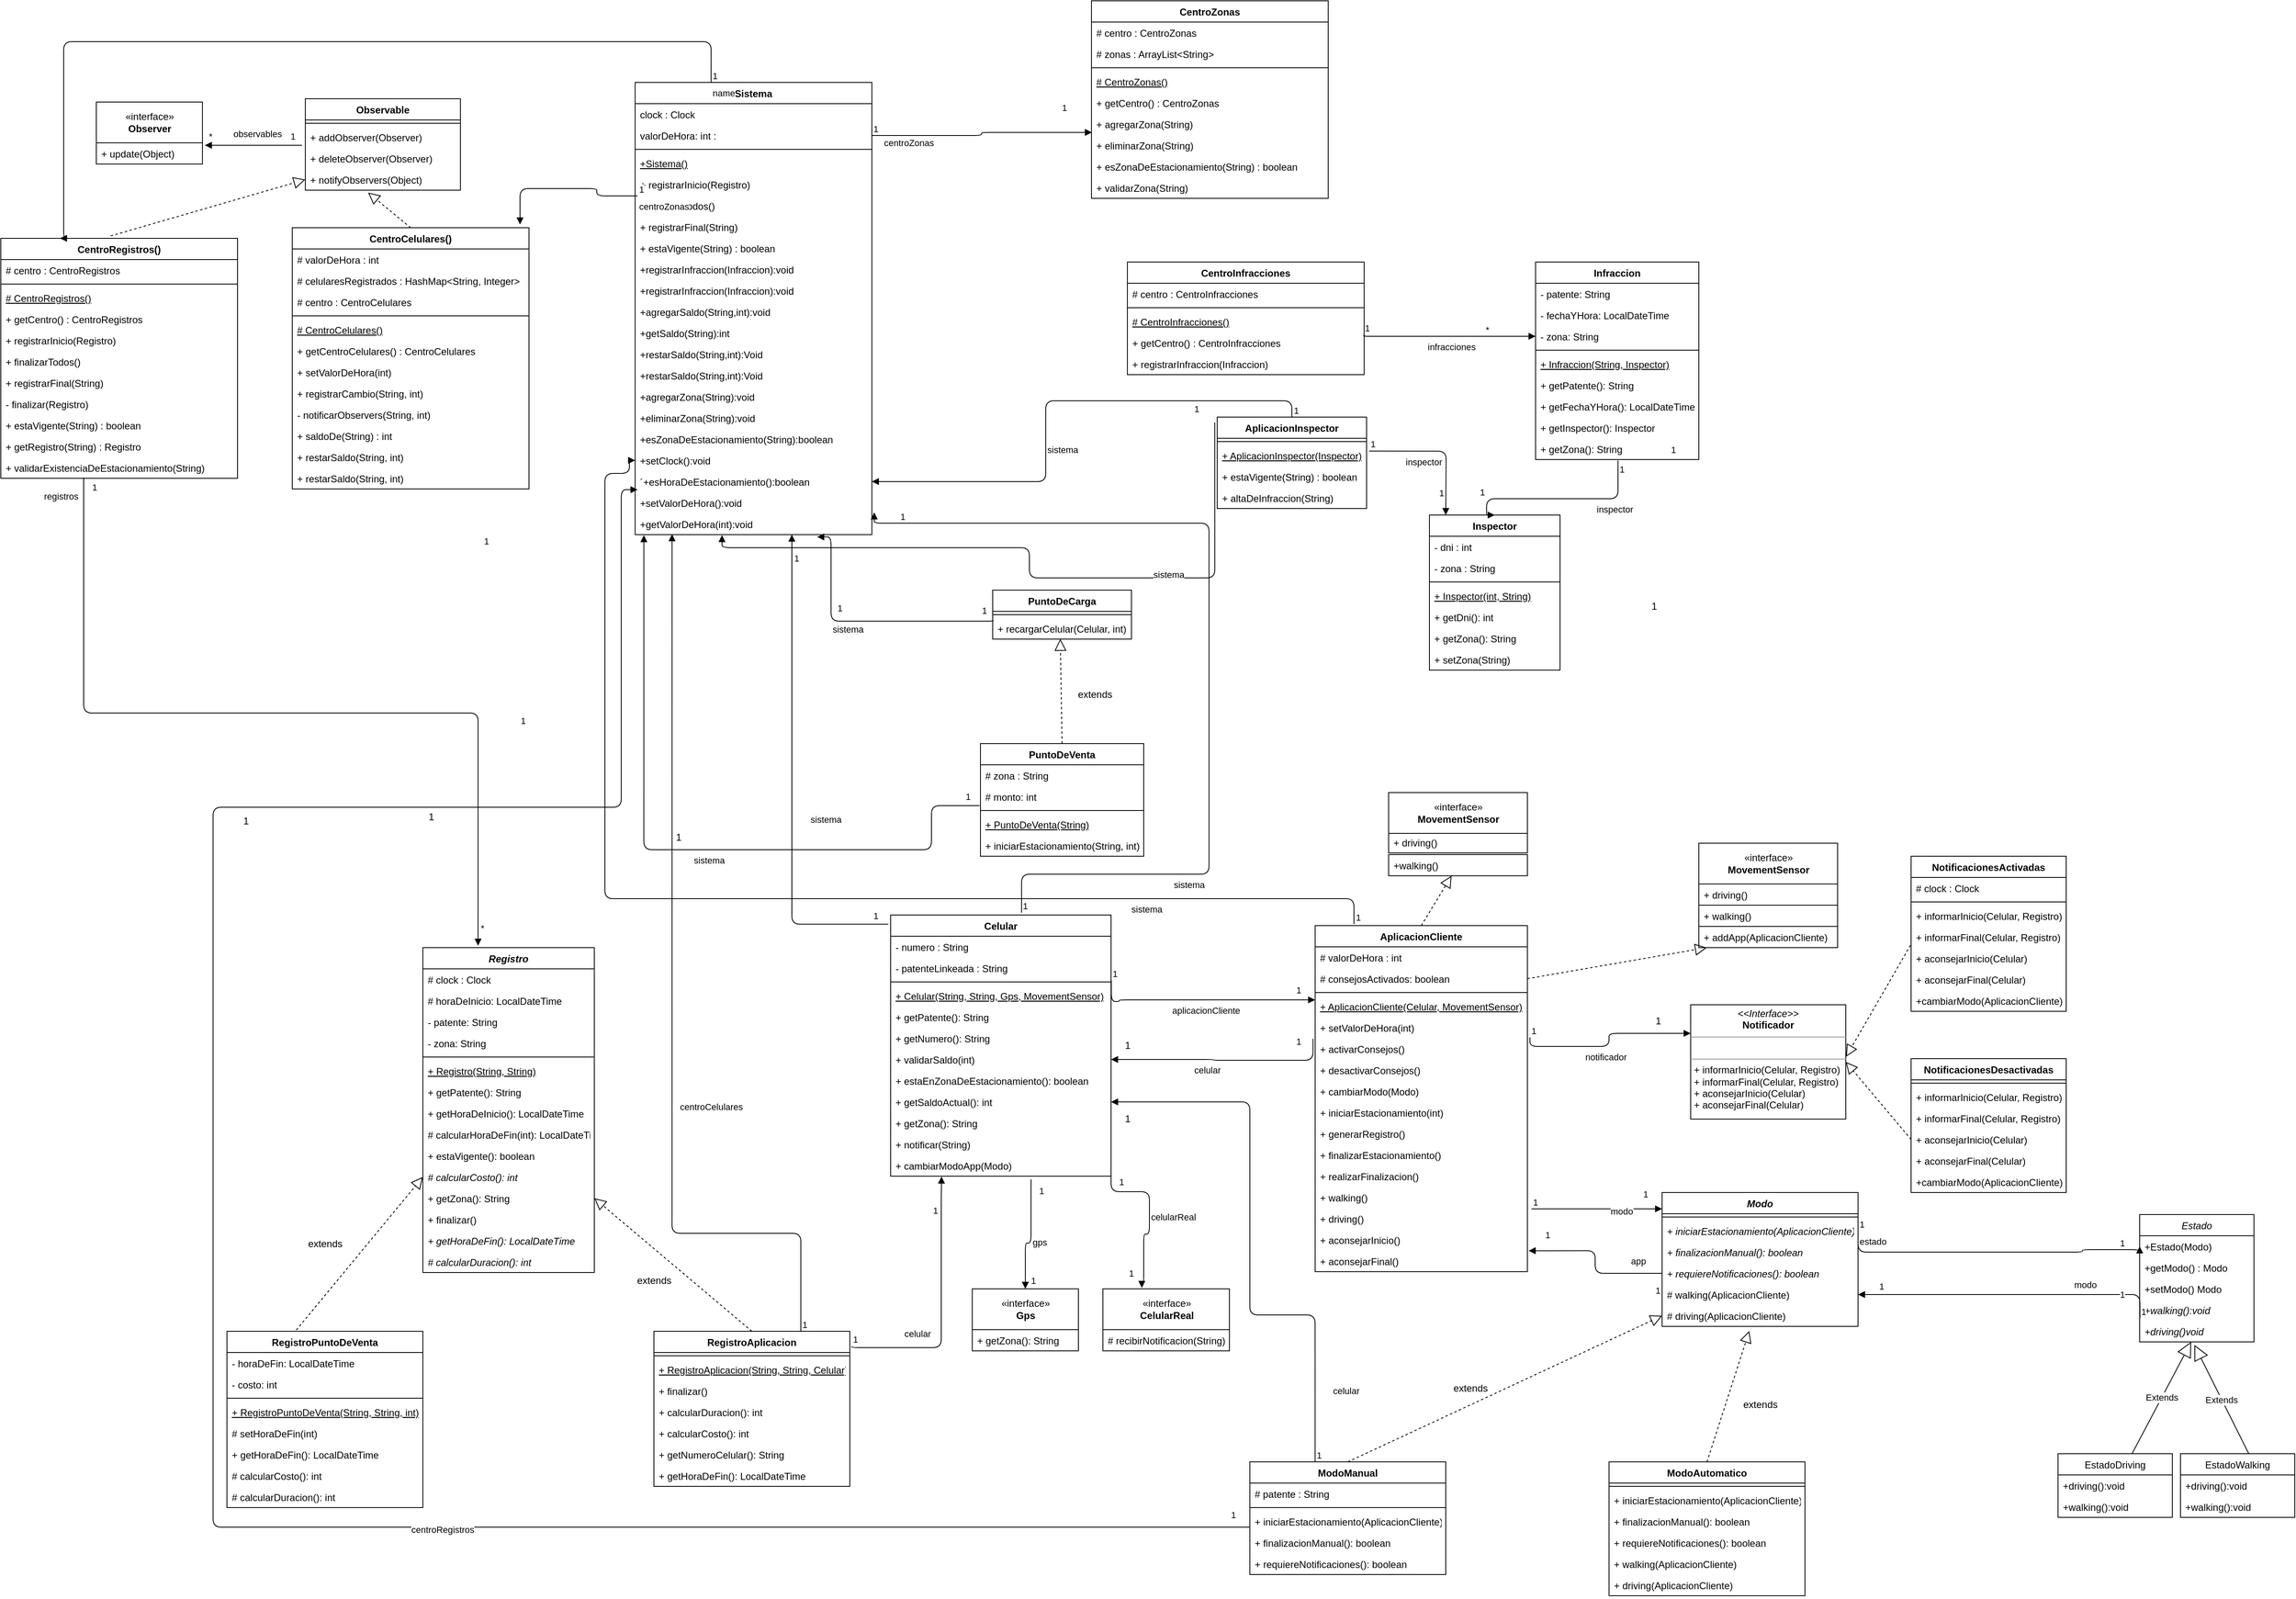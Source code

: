 <mxfile version="13.10.4" type="github">
  <diagram id="UriEQa8C2BqxbSiIbaLs" name="Page-1">
    <mxGraphModel dx="1846" dy="1688" grid="1" gridSize="10" guides="1" tooltips="1" connect="1" arrows="1" fold="1" page="1" pageScale="1" pageWidth="827" pageHeight="1169" math="0" shadow="0">
      <root>
        <mxCell id="0" />
        <mxCell id="1" parent="0" />
        <mxCell id="7X8SiKdpSlec0oVsGJHV-5" value="AplicacionCliente" style="swimlane;fontStyle=1;align=center;verticalAlign=top;childLayout=stackLayout;horizontal=1;startSize=26;horizontalStack=0;resizeParent=1;resizeParentMax=0;resizeLast=0;collapsible=1;marginBottom=0;" parent="1" vertex="1">
          <mxGeometry x="1370" y="693" width="260" height="424" as="geometry" />
        </mxCell>
        <mxCell id="7X8SiKdpSlec0oVsGJHV-11" value="# valorDeHora : int" style="text;strokeColor=none;fillColor=none;align=left;verticalAlign=top;spacingLeft=4;spacingRight=4;overflow=hidden;rotatable=0;points=[[0,0.5],[1,0.5]];portConstraint=eastwest;" parent="7X8SiKdpSlec0oVsGJHV-5" vertex="1">
          <mxGeometry y="26" width="260" height="26" as="geometry" />
        </mxCell>
        <mxCell id="7X8SiKdpSlec0oVsGJHV-10" value="# consejosActivados: boolean" style="text;strokeColor=none;fillColor=none;align=left;verticalAlign=top;spacingLeft=4;spacingRight=4;overflow=hidden;rotatable=0;points=[[0,0.5],[1,0.5]];portConstraint=eastwest;" parent="7X8SiKdpSlec0oVsGJHV-5" vertex="1">
          <mxGeometry y="52" width="260" height="26" as="geometry" />
        </mxCell>
        <mxCell id="7X8SiKdpSlec0oVsGJHV-7" value="" style="line;strokeWidth=1;fillColor=none;align=left;verticalAlign=middle;spacingTop=-1;spacingLeft=3;spacingRight=3;rotatable=0;labelPosition=right;points=[];portConstraint=eastwest;" parent="7X8SiKdpSlec0oVsGJHV-5" vertex="1">
          <mxGeometry y="78" width="260" height="8" as="geometry" />
        </mxCell>
        <mxCell id="7X8SiKdpSlec0oVsGJHV-31" value="+ AplicacionCliente(Celular, MovementSensor)" style="text;strokeColor=none;fillColor=none;align=left;verticalAlign=top;spacingLeft=4;spacingRight=4;overflow=hidden;rotatable=0;points=[[0,0.5],[1,0.5]];portConstraint=eastwest;fontStyle=4" parent="7X8SiKdpSlec0oVsGJHV-5" vertex="1">
          <mxGeometry y="86" width="260" height="26" as="geometry" />
        </mxCell>
        <mxCell id="7X8SiKdpSlec0oVsGJHV-8" value="+ setValorDeHora(int)" style="text;strokeColor=none;fillColor=none;align=left;verticalAlign=top;spacingLeft=4;spacingRight=4;overflow=hidden;rotatable=0;points=[[0,0.5],[1,0.5]];portConstraint=eastwest;fontStyle=0" parent="7X8SiKdpSlec0oVsGJHV-5" vertex="1">
          <mxGeometry y="112" width="260" height="26" as="geometry" />
        </mxCell>
        <mxCell id="7X8SiKdpSlec0oVsGJHV-36" value="+ activarConsejos()" style="text;strokeColor=none;fillColor=none;align=left;verticalAlign=top;spacingLeft=4;spacingRight=4;overflow=hidden;rotatable=0;points=[[0,0.5],[1,0.5]];portConstraint=eastwest;fontStyle=0" parent="7X8SiKdpSlec0oVsGJHV-5" vertex="1">
          <mxGeometry y="138" width="260" height="26" as="geometry" />
        </mxCell>
        <mxCell id="7X8SiKdpSlec0oVsGJHV-35" value="+ desactivarConsejos()" style="text;strokeColor=none;fillColor=none;align=left;verticalAlign=top;spacingLeft=4;spacingRight=4;overflow=hidden;rotatable=0;points=[[0,0.5],[1,0.5]];portConstraint=eastwest;fontStyle=0" parent="7X8SiKdpSlec0oVsGJHV-5" vertex="1">
          <mxGeometry y="164" width="260" height="26" as="geometry" />
        </mxCell>
        <mxCell id="7X8SiKdpSlec0oVsGJHV-34" value="+ cambiarModo(Modo)" style="text;strokeColor=none;fillColor=none;align=left;verticalAlign=top;spacingLeft=4;spacingRight=4;overflow=hidden;rotatable=0;points=[[0,0.5],[1,0.5]];portConstraint=eastwest;fontStyle=0" parent="7X8SiKdpSlec0oVsGJHV-5" vertex="1">
          <mxGeometry y="190" width="260" height="26" as="geometry" />
        </mxCell>
        <mxCell id="7X8SiKdpSlec0oVsGJHV-33" value="+ iniciarEstacionamiento(int)" style="text;strokeColor=none;fillColor=none;align=left;verticalAlign=top;spacingLeft=4;spacingRight=4;overflow=hidden;rotatable=0;points=[[0,0.5],[1,0.5]];portConstraint=eastwest;fontStyle=0" parent="7X8SiKdpSlec0oVsGJHV-5" vertex="1">
          <mxGeometry y="216" width="260" height="26" as="geometry" />
        </mxCell>
        <mxCell id="7X8SiKdpSlec0oVsGJHV-37" value="+ generarRegistro()" style="text;strokeColor=none;fillColor=none;align=left;verticalAlign=top;spacingLeft=4;spacingRight=4;overflow=hidden;rotatable=0;points=[[0,0.5],[1,0.5]];portConstraint=eastwest;fontStyle=0" parent="7X8SiKdpSlec0oVsGJHV-5" vertex="1">
          <mxGeometry y="242" width="260" height="26" as="geometry" />
        </mxCell>
        <mxCell id="7X8SiKdpSlec0oVsGJHV-38" value="+ finalizarEstacionamiento()" style="text;strokeColor=none;fillColor=none;align=left;verticalAlign=top;spacingLeft=4;spacingRight=4;overflow=hidden;rotatable=0;points=[[0,0.5],[1,0.5]];portConstraint=eastwest;fontStyle=0" parent="7X8SiKdpSlec0oVsGJHV-5" vertex="1">
          <mxGeometry y="268" width="260" height="26" as="geometry" />
        </mxCell>
        <mxCell id="7X8SiKdpSlec0oVsGJHV-39" value="+ realizarFinalizacion()" style="text;strokeColor=none;fillColor=none;align=left;verticalAlign=top;spacingLeft=4;spacingRight=4;overflow=hidden;rotatable=0;points=[[0,0.5],[1,0.5]];portConstraint=eastwest;fontStyle=0" parent="7X8SiKdpSlec0oVsGJHV-5" vertex="1">
          <mxGeometry y="294" width="260" height="26" as="geometry" />
        </mxCell>
        <mxCell id="7X8SiKdpSlec0oVsGJHV-44" value="+ walking()" style="text;strokeColor=none;fillColor=none;align=left;verticalAlign=top;spacingLeft=4;spacingRight=4;overflow=hidden;rotatable=0;points=[[0,0.5],[1,0.5]];portConstraint=eastwest;fontStyle=0" parent="7X8SiKdpSlec0oVsGJHV-5" vertex="1">
          <mxGeometry y="320" width="260" height="26" as="geometry" />
        </mxCell>
        <mxCell id="7X8SiKdpSlec0oVsGJHV-43" value="+ driving()" style="text;strokeColor=none;fillColor=none;align=left;verticalAlign=top;spacingLeft=4;spacingRight=4;overflow=hidden;rotatable=0;points=[[0,0.5],[1,0.5]];portConstraint=eastwest;fontStyle=0" parent="7X8SiKdpSlec0oVsGJHV-5" vertex="1">
          <mxGeometry y="346" width="260" height="26" as="geometry" />
        </mxCell>
        <mxCell id="7X8SiKdpSlec0oVsGJHV-42" value="+ aconsejarInicio()" style="text;strokeColor=none;fillColor=none;align=left;verticalAlign=top;spacingLeft=4;spacingRight=4;overflow=hidden;rotatable=0;points=[[0,0.5],[1,0.5]];portConstraint=eastwest;fontStyle=0" parent="7X8SiKdpSlec0oVsGJHV-5" vertex="1">
          <mxGeometry y="372" width="260" height="26" as="geometry" />
        </mxCell>
        <mxCell id="7X8SiKdpSlec0oVsGJHV-41" value="+ aconsejarFinal()" style="text;strokeColor=none;fillColor=none;align=left;verticalAlign=top;spacingLeft=4;spacingRight=4;overflow=hidden;rotatable=0;points=[[0,0.5],[1,0.5]];portConstraint=eastwest;fontStyle=0" parent="7X8SiKdpSlec0oVsGJHV-5" vertex="1">
          <mxGeometry y="398" width="260" height="26" as="geometry" />
        </mxCell>
        <mxCell id="7X8SiKdpSlec0oVsGJHV-12" value="Celular" style="swimlane;fontStyle=1;align=center;verticalAlign=top;childLayout=stackLayout;horizontal=1;startSize=26;horizontalStack=0;resizeParent=1;resizeParentMax=0;resizeLast=0;collapsible=1;marginBottom=0;" parent="1" vertex="1">
          <mxGeometry x="850" y="680" width="270" height="320" as="geometry" />
        </mxCell>
        <mxCell id="7X8SiKdpSlec0oVsGJHV-14" value="- numero : String" style="text;strokeColor=none;fillColor=none;align=left;verticalAlign=top;spacingLeft=4;spacingRight=4;overflow=hidden;rotatable=0;points=[[0,0.5],[1,0.5]];portConstraint=eastwest;" parent="7X8SiKdpSlec0oVsGJHV-12" vertex="1">
          <mxGeometry y="26" width="270" height="26" as="geometry" />
        </mxCell>
        <mxCell id="7X8SiKdpSlec0oVsGJHV-15" value="- patenteLinkeada : String" style="text;strokeColor=none;fillColor=none;align=left;verticalAlign=top;spacingLeft=4;spacingRight=4;overflow=hidden;rotatable=0;points=[[0,0.5],[1,0.5]];portConstraint=eastwest;" parent="7X8SiKdpSlec0oVsGJHV-12" vertex="1">
          <mxGeometry y="52" width="270" height="26" as="geometry" />
        </mxCell>
        <mxCell id="7X8SiKdpSlec0oVsGJHV-17" value="" style="line;strokeWidth=1;fillColor=none;align=left;verticalAlign=middle;spacingTop=-1;spacingLeft=3;spacingRight=3;rotatable=0;labelPosition=right;points=[];portConstraint=eastwest;" parent="7X8SiKdpSlec0oVsGJHV-12" vertex="1">
          <mxGeometry y="78" width="270" height="8" as="geometry" />
        </mxCell>
        <mxCell id="7X8SiKdpSlec0oVsGJHV-297" value="+ Celular(String, String, Gps, MovementSensor)" style="text;strokeColor=none;fillColor=none;align=left;verticalAlign=top;spacingLeft=4;spacingRight=4;overflow=hidden;rotatable=0;points=[[0,0.5],[1,0.5]];portConstraint=eastwest;fontStyle=4" parent="7X8SiKdpSlec0oVsGJHV-12" vertex="1">
          <mxGeometry y="86" width="270" height="26" as="geometry" />
        </mxCell>
        <mxCell id="7X8SiKdpSlec0oVsGJHV-298" value="+ getPatente(): String" style="text;strokeColor=none;fillColor=none;align=left;verticalAlign=top;spacingLeft=4;spacingRight=4;overflow=hidden;rotatable=0;points=[[0,0.5],[1,0.5]];portConstraint=eastwest;fontStyle=0" parent="7X8SiKdpSlec0oVsGJHV-12" vertex="1">
          <mxGeometry y="112" width="270" height="26" as="geometry" />
        </mxCell>
        <mxCell id="7X8SiKdpSlec0oVsGJHV-299" value="+ getNumero(): String" style="text;strokeColor=none;fillColor=none;align=left;verticalAlign=top;spacingLeft=4;spacingRight=4;overflow=hidden;rotatable=0;points=[[0,0.5],[1,0.5]];portConstraint=eastwest;fontStyle=0" parent="7X8SiKdpSlec0oVsGJHV-12" vertex="1">
          <mxGeometry y="138" width="270" height="26" as="geometry" />
        </mxCell>
        <mxCell id="7X8SiKdpSlec0oVsGJHV-300" value="+ validarSaldo(int)" style="text;strokeColor=none;fillColor=none;align=left;verticalAlign=top;spacingLeft=4;spacingRight=4;overflow=hidden;rotatable=0;points=[[0,0.5],[1,0.5]];portConstraint=eastwest;fontStyle=0" parent="7X8SiKdpSlec0oVsGJHV-12" vertex="1">
          <mxGeometry y="164" width="270" height="26" as="geometry" />
        </mxCell>
        <mxCell id="7X8SiKdpSlec0oVsGJHV-301" value="+ estaEnZonaDeEstacionamiento(): boolean" style="text;strokeColor=none;fillColor=none;align=left;verticalAlign=top;spacingLeft=4;spacingRight=4;overflow=hidden;rotatable=0;points=[[0,0.5],[1,0.5]];portConstraint=eastwest;fontStyle=0" parent="7X8SiKdpSlec0oVsGJHV-12" vertex="1">
          <mxGeometry y="190" width="270" height="26" as="geometry" />
        </mxCell>
        <mxCell id="7X8SiKdpSlec0oVsGJHV-302" value="+ getSaldoActual(): int" style="text;strokeColor=none;fillColor=none;align=left;verticalAlign=top;spacingLeft=4;spacingRight=4;overflow=hidden;rotatable=0;points=[[0,0.5],[1,0.5]];portConstraint=eastwest;fontStyle=0" parent="7X8SiKdpSlec0oVsGJHV-12" vertex="1">
          <mxGeometry y="216" width="270" height="26" as="geometry" />
        </mxCell>
        <mxCell id="7X8SiKdpSlec0oVsGJHV-303" value="+ getZona(): String" style="text;strokeColor=none;fillColor=none;align=left;verticalAlign=top;spacingLeft=4;spacingRight=4;overflow=hidden;rotatable=0;points=[[0,0.5],[1,0.5]];portConstraint=eastwest;fontStyle=0" parent="7X8SiKdpSlec0oVsGJHV-12" vertex="1">
          <mxGeometry y="242" width="270" height="26" as="geometry" />
        </mxCell>
        <mxCell id="7X8SiKdpSlec0oVsGJHV-304" value="+ notificar(String)" style="text;strokeColor=none;fillColor=none;align=left;verticalAlign=top;spacingLeft=4;spacingRight=4;overflow=hidden;rotatable=0;points=[[0,0.5],[1,0.5]];portConstraint=eastwest;fontStyle=0" parent="7X8SiKdpSlec0oVsGJHV-12" vertex="1">
          <mxGeometry y="268" width="270" height="26" as="geometry" />
        </mxCell>
        <mxCell id="7X8SiKdpSlec0oVsGJHV-18" value="+ cambiarModoApp(Modo)" style="text;strokeColor=none;fillColor=none;align=left;verticalAlign=top;spacingLeft=4;spacingRight=4;overflow=hidden;rotatable=0;points=[[0,0.5],[1,0.5]];portConstraint=eastwest;fontStyle=0" parent="7X8SiKdpSlec0oVsGJHV-12" vertex="1">
          <mxGeometry y="294" width="270" height="26" as="geometry" />
        </mxCell>
        <mxCell id="7X8SiKdpSlec0oVsGJHV-19" value="PuntoDeCarga" style="swimlane;fontStyle=1;align=center;verticalAlign=top;childLayout=stackLayout;horizontal=1;startSize=26;horizontalStack=0;resizeParent=1;resizeParentMax=0;resizeLast=0;collapsible=1;marginBottom=0;" parent="1" vertex="1">
          <mxGeometry x="975" y="282" width="170" height="60" as="geometry" />
        </mxCell>
        <mxCell id="7X8SiKdpSlec0oVsGJHV-23" value="" style="line;strokeWidth=1;fillColor=none;align=left;verticalAlign=middle;spacingTop=-1;spacingLeft=3;spacingRight=3;rotatable=0;labelPosition=right;points=[];portConstraint=eastwest;" parent="7X8SiKdpSlec0oVsGJHV-19" vertex="1">
          <mxGeometry y="26" width="170" height="8" as="geometry" />
        </mxCell>
        <mxCell id="7X8SiKdpSlec0oVsGJHV-24" value="+ recargarCelular(Celular, int)" style="text;strokeColor=none;fillColor=none;align=left;verticalAlign=top;spacingLeft=4;spacingRight=4;overflow=hidden;rotatable=0;points=[[0,0.5],[1,0.5]];portConstraint=eastwest;" parent="7X8SiKdpSlec0oVsGJHV-19" vertex="1">
          <mxGeometry y="34" width="170" height="26" as="geometry" />
        </mxCell>
        <mxCell id="7X8SiKdpSlec0oVsGJHV-25" value="NotificacionesActivadas" style="swimlane;fontStyle=1;align=center;verticalAlign=top;childLayout=stackLayout;horizontal=1;startSize=26;horizontalStack=0;resizeParent=1;resizeParentMax=0;resizeLast=0;collapsible=1;marginBottom=0;" parent="1" vertex="1">
          <mxGeometry x="2100" y="608" width="190" height="190" as="geometry" />
        </mxCell>
        <mxCell id="7X8SiKdpSlec0oVsGJHV-26" value="# clock : Clock" style="text;strokeColor=none;fillColor=none;align=left;verticalAlign=top;spacingLeft=4;spacingRight=4;overflow=hidden;rotatable=0;points=[[0,0.5],[1,0.5]];portConstraint=eastwest;" parent="7X8SiKdpSlec0oVsGJHV-25" vertex="1">
          <mxGeometry y="26" width="190" height="26" as="geometry" />
        </mxCell>
        <mxCell id="7X8SiKdpSlec0oVsGJHV-29" value="" style="line;strokeWidth=1;fillColor=none;align=left;verticalAlign=middle;spacingTop=-1;spacingLeft=3;spacingRight=3;rotatable=0;labelPosition=right;points=[];portConstraint=eastwest;" parent="7X8SiKdpSlec0oVsGJHV-25" vertex="1">
          <mxGeometry y="52" width="190" height="8" as="geometry" />
        </mxCell>
        <mxCell id="7X8SiKdpSlec0oVsGJHV-30" value="+ informarInicio(Celular, Registro)" style="text;strokeColor=none;fillColor=none;align=left;verticalAlign=top;spacingLeft=4;spacingRight=4;overflow=hidden;rotatable=0;points=[[0,0.5],[1,0.5]];portConstraint=eastwest;" parent="7X8SiKdpSlec0oVsGJHV-25" vertex="1">
          <mxGeometry y="60" width="190" height="26" as="geometry" />
        </mxCell>
        <mxCell id="7X8SiKdpSlec0oVsGJHV-190" value="+ informarFinal(Celular, Registro)" style="text;strokeColor=none;fillColor=none;align=left;verticalAlign=top;spacingLeft=4;spacingRight=4;overflow=hidden;rotatable=0;points=[[0,0.5],[1,0.5]];portConstraint=eastwest;" parent="7X8SiKdpSlec0oVsGJHV-25" vertex="1">
          <mxGeometry y="86" width="190" height="26" as="geometry" />
        </mxCell>
        <mxCell id="7X8SiKdpSlec0oVsGJHV-188" value="+ aconsejarInicio(Celular)" style="text;strokeColor=none;fillColor=none;align=left;verticalAlign=top;spacingLeft=4;spacingRight=4;overflow=hidden;rotatable=0;points=[[0,0.5],[1,0.5]];portConstraint=eastwest;" parent="7X8SiKdpSlec0oVsGJHV-25" vertex="1">
          <mxGeometry y="112" width="190" height="26" as="geometry" />
        </mxCell>
        <mxCell id="-p8oaNCRMOStxm77lvUl-6" value="+ aconsejarFinal(Celular)" style="text;strokeColor=none;fillColor=none;align=left;verticalAlign=top;spacingLeft=4;spacingRight=4;overflow=hidden;rotatable=0;points=[[0,0.5],[1,0.5]];portConstraint=eastwest;" vertex="1" parent="7X8SiKdpSlec0oVsGJHV-25">
          <mxGeometry y="138" width="190" height="26" as="geometry" />
        </mxCell>
        <mxCell id="7X8SiKdpSlec0oVsGJHV-189" value="+cambiarModo(AplicacionCliente)" style="text;strokeColor=none;fillColor=none;align=left;verticalAlign=top;spacingLeft=4;spacingRight=4;overflow=hidden;rotatable=0;points=[[0,0.5],[1,0.5]];portConstraint=eastwest;" parent="7X8SiKdpSlec0oVsGJHV-25" vertex="1">
          <mxGeometry y="164" width="190" height="26" as="geometry" />
        </mxCell>
        <mxCell id="7X8SiKdpSlec0oVsGJHV-46" value="AplicacionInspector" style="swimlane;fontStyle=1;align=center;verticalAlign=top;childLayout=stackLayout;horizontal=1;startSize=26;horizontalStack=0;resizeParent=1;resizeParentMax=0;resizeLast=0;collapsible=1;marginBottom=0;" parent="1" vertex="1">
          <mxGeometry x="1250" y="70" width="183" height="112" as="geometry" />
        </mxCell>
        <mxCell id="7X8SiKdpSlec0oVsGJHV-50" value="" style="line;strokeWidth=1;fillColor=none;align=left;verticalAlign=middle;spacingTop=-1;spacingLeft=3;spacingRight=3;rotatable=0;labelPosition=right;points=[];portConstraint=eastwest;" parent="7X8SiKdpSlec0oVsGJHV-46" vertex="1">
          <mxGeometry y="26" width="183" height="8" as="geometry" />
        </mxCell>
        <mxCell id="7X8SiKdpSlec0oVsGJHV-51" value="+ AplicacionInspector(Inspector)" style="text;strokeColor=none;fillColor=none;align=left;verticalAlign=top;spacingLeft=4;spacingRight=4;overflow=hidden;rotatable=0;points=[[0,0.5],[1,0.5]];portConstraint=eastwest;fontStyle=4" parent="7X8SiKdpSlec0oVsGJHV-46" vertex="1">
          <mxGeometry y="34" width="183" height="26" as="geometry" />
        </mxCell>
        <mxCell id="7X8SiKdpSlec0oVsGJHV-52" value="+ estaVigente(String) : boolean" style="text;strokeColor=none;fillColor=none;align=left;verticalAlign=top;spacingLeft=4;spacingRight=4;overflow=hidden;rotatable=0;points=[[0,0.5],[1,0.5]];portConstraint=eastwest;" parent="7X8SiKdpSlec0oVsGJHV-46" vertex="1">
          <mxGeometry y="60" width="183" height="26" as="geometry" />
        </mxCell>
        <mxCell id="7X8SiKdpSlec0oVsGJHV-53" value="+ altaDeInfraccion(String)" style="text;strokeColor=none;fillColor=none;align=left;verticalAlign=top;spacingLeft=4;spacingRight=4;overflow=hidden;rotatable=0;points=[[0,0.5],[1,0.5]];portConstraint=eastwest;" parent="7X8SiKdpSlec0oVsGJHV-46" vertex="1">
          <mxGeometry y="86" width="183" height="26" as="geometry" />
        </mxCell>
        <mxCell id="7X8SiKdpSlec0oVsGJHV-66" value="«interface»&lt;br&gt;&lt;b&gt;CelularReal&lt;/b&gt;" style="html=1;" parent="1" vertex="1">
          <mxGeometry x="1110" y="1138" width="155" height="50" as="geometry" />
        </mxCell>
        <mxCell id="7X8SiKdpSlec0oVsGJHV-60" value="# recibirNotificacion(String)" style="text;fillColor=none;align=left;verticalAlign=top;spacingLeft=4;spacingRight=4;overflow=hidden;rotatable=0;points=[[0,0.5],[1,0.5]];portConstraint=eastwest;labelBorderColor=none;labelBackgroundColor=none;strokeColor=#000000;" parent="1" vertex="1">
          <mxGeometry x="1110" y="1188" width="155" height="26" as="geometry" />
        </mxCell>
        <mxCell id="7X8SiKdpSlec0oVsGJHV-71" value="Inspector" style="swimlane;fontStyle=1;align=center;verticalAlign=top;childLayout=stackLayout;horizontal=1;startSize=26;horizontalStack=0;resizeParent=1;resizeParentMax=0;resizeLast=0;collapsible=1;marginBottom=0;" parent="1" vertex="1">
          <mxGeometry x="1510" y="190" width="160" height="190" as="geometry" />
        </mxCell>
        <mxCell id="7X8SiKdpSlec0oVsGJHV-72" value="- dni : int" style="text;strokeColor=none;fillColor=none;align=left;verticalAlign=top;spacingLeft=4;spacingRight=4;overflow=hidden;rotatable=0;points=[[0,0.5],[1,0.5]];portConstraint=eastwest;" parent="7X8SiKdpSlec0oVsGJHV-71" vertex="1">
          <mxGeometry y="26" width="160" height="26" as="geometry" />
        </mxCell>
        <mxCell id="7X8SiKdpSlec0oVsGJHV-73" value="- zona : String" style="text;strokeColor=none;fillColor=none;align=left;verticalAlign=top;spacingLeft=4;spacingRight=4;overflow=hidden;rotatable=0;points=[[0,0.5],[1,0.5]];portConstraint=eastwest;" parent="7X8SiKdpSlec0oVsGJHV-71" vertex="1">
          <mxGeometry y="52" width="160" height="26" as="geometry" />
        </mxCell>
        <mxCell id="7X8SiKdpSlec0oVsGJHV-75" value="" style="line;strokeWidth=1;fillColor=none;align=left;verticalAlign=middle;spacingTop=-1;spacingLeft=3;spacingRight=3;rotatable=0;labelPosition=right;points=[];portConstraint=eastwest;" parent="7X8SiKdpSlec0oVsGJHV-71" vertex="1">
          <mxGeometry y="78" width="160" height="8" as="geometry" />
        </mxCell>
        <mxCell id="7X8SiKdpSlec0oVsGJHV-76" value="+ Inspector(int, String)" style="text;strokeColor=none;fillColor=none;align=left;verticalAlign=top;spacingLeft=4;spacingRight=4;overflow=hidden;rotatable=0;points=[[0,0.5],[1,0.5]];portConstraint=eastwest;fontStyle=4" parent="7X8SiKdpSlec0oVsGJHV-71" vertex="1">
          <mxGeometry y="86" width="160" height="26" as="geometry" />
        </mxCell>
        <mxCell id="7X8SiKdpSlec0oVsGJHV-150" value="+ getDni(): int" style="text;strokeColor=none;fillColor=none;align=left;verticalAlign=top;spacingLeft=4;spacingRight=4;overflow=hidden;rotatable=0;points=[[0,0.5],[1,0.5]];portConstraint=eastwest;" parent="7X8SiKdpSlec0oVsGJHV-71" vertex="1">
          <mxGeometry y="112" width="160" height="26" as="geometry" />
        </mxCell>
        <mxCell id="7X8SiKdpSlec0oVsGJHV-151" value="+ getZona(): String" style="text;strokeColor=none;fillColor=none;align=left;verticalAlign=top;spacingLeft=4;spacingRight=4;overflow=hidden;rotatable=0;points=[[0,0.5],[1,0.5]];portConstraint=eastwest;" parent="7X8SiKdpSlec0oVsGJHV-71" vertex="1">
          <mxGeometry y="138" width="160" height="26" as="geometry" />
        </mxCell>
        <mxCell id="7X8SiKdpSlec0oVsGJHV-152" value="+ setZona(String)" style="text;strokeColor=none;fillColor=none;align=left;verticalAlign=top;spacingLeft=4;spacingRight=4;overflow=hidden;rotatable=0;points=[[0,0.5],[1,0.5]];portConstraint=eastwest;" parent="7X8SiKdpSlec0oVsGJHV-71" vertex="1">
          <mxGeometry y="164" width="160" height="26" as="geometry" />
        </mxCell>
        <mxCell id="7X8SiKdpSlec0oVsGJHV-77" value="CentroCelulares()" style="swimlane;fontStyle=1;align=center;verticalAlign=top;childLayout=stackLayout;horizontal=1;startSize=26;horizontalStack=0;resizeParent=1;resizeParentMax=0;resizeLast=0;collapsible=1;marginBottom=0;" parent="1" vertex="1">
          <mxGeometry x="117" y="-162" width="290" height="320" as="geometry" />
        </mxCell>
        <mxCell id="7X8SiKdpSlec0oVsGJHV-78" value="# valorDeHora : int" style="text;strokeColor=none;fillColor=none;align=left;verticalAlign=top;spacingLeft=4;spacingRight=4;overflow=hidden;rotatable=0;points=[[0,0.5],[1,0.5]];portConstraint=eastwest;" parent="7X8SiKdpSlec0oVsGJHV-77" vertex="1">
          <mxGeometry y="26" width="290" height="26" as="geometry" />
        </mxCell>
        <mxCell id="7X8SiKdpSlec0oVsGJHV-79" value="# celularesRegistrados : HashMap&lt;String, Integer&gt;" style="text;strokeColor=none;fillColor=none;align=left;verticalAlign=top;spacingLeft=4;spacingRight=4;overflow=hidden;rotatable=0;points=[[0,0.5],[1,0.5]];portConstraint=eastwest;" parent="7X8SiKdpSlec0oVsGJHV-77" vertex="1">
          <mxGeometry y="52" width="290" height="26" as="geometry" />
        </mxCell>
        <mxCell id="7X8SiKdpSlec0oVsGJHV-80" value="# centro : CentroCelulares" style="text;strokeColor=none;fillColor=none;align=left;verticalAlign=top;spacingLeft=4;spacingRight=4;overflow=hidden;rotatable=0;points=[[0,0.5],[1,0.5]];portConstraint=eastwest;fontStyle=0" parent="7X8SiKdpSlec0oVsGJHV-77" vertex="1">
          <mxGeometry y="78" width="290" height="26" as="geometry" />
        </mxCell>
        <mxCell id="7X8SiKdpSlec0oVsGJHV-81" value="" style="line;strokeWidth=1;fillColor=none;align=left;verticalAlign=middle;spacingTop=-1;spacingLeft=3;spacingRight=3;rotatable=0;labelPosition=right;points=[];portConstraint=eastwest;" parent="7X8SiKdpSlec0oVsGJHV-77" vertex="1">
          <mxGeometry y="104" width="290" height="8" as="geometry" />
        </mxCell>
        <mxCell id="7X8SiKdpSlec0oVsGJHV-82" value="# CentroCelulares()" style="text;strokeColor=none;fillColor=none;align=left;verticalAlign=top;spacingLeft=4;spacingRight=4;overflow=hidden;rotatable=0;points=[[0,0.5],[1,0.5]];portConstraint=eastwest;fontStyle=4" parent="7X8SiKdpSlec0oVsGJHV-77" vertex="1">
          <mxGeometry y="112" width="290" height="26" as="geometry" />
        </mxCell>
        <mxCell id="7X8SiKdpSlec0oVsGJHV-88" value="+ getCentroCelulares() : CentroCelulares" style="text;strokeColor=none;fillColor=none;align=left;verticalAlign=top;spacingLeft=4;spacingRight=4;overflow=hidden;rotatable=0;points=[[0,0.5],[1,0.5]];portConstraint=eastwest;" parent="7X8SiKdpSlec0oVsGJHV-77" vertex="1">
          <mxGeometry y="138" width="290" height="26" as="geometry" />
        </mxCell>
        <mxCell id="7X8SiKdpSlec0oVsGJHV-87" value="+ setValorDeHora(int)" style="text;strokeColor=none;fillColor=none;align=left;verticalAlign=top;spacingLeft=4;spacingRight=4;overflow=hidden;rotatable=0;points=[[0,0.5],[1,0.5]];portConstraint=eastwest;" parent="7X8SiKdpSlec0oVsGJHV-77" vertex="1">
          <mxGeometry y="164" width="290" height="26" as="geometry" />
        </mxCell>
        <mxCell id="7X8SiKdpSlec0oVsGJHV-86" value="+ registrarCambio(String, int)" style="text;strokeColor=none;fillColor=none;align=left;verticalAlign=top;spacingLeft=4;spacingRight=4;overflow=hidden;rotatable=0;points=[[0,0.5],[1,0.5]];portConstraint=eastwest;" parent="7X8SiKdpSlec0oVsGJHV-77" vertex="1">
          <mxGeometry y="190" width="290" height="26" as="geometry" />
        </mxCell>
        <mxCell id="7X8SiKdpSlec0oVsGJHV-85" value="- notificarObservers(String, int)" style="text;strokeColor=none;fillColor=none;align=left;verticalAlign=top;spacingLeft=4;spacingRight=4;overflow=hidden;rotatable=0;points=[[0,0.5],[1,0.5]];portConstraint=eastwest;" parent="7X8SiKdpSlec0oVsGJHV-77" vertex="1">
          <mxGeometry y="216" width="290" height="26" as="geometry" />
        </mxCell>
        <mxCell id="7X8SiKdpSlec0oVsGJHV-84" value="+ saldoDe(String) : int" style="text;strokeColor=none;fillColor=none;align=left;verticalAlign=top;spacingLeft=4;spacingRight=4;overflow=hidden;rotatable=0;points=[[0,0.5],[1,0.5]];portConstraint=eastwest;" parent="7X8SiKdpSlec0oVsGJHV-77" vertex="1">
          <mxGeometry y="242" width="290" height="26" as="geometry" />
        </mxCell>
        <mxCell id="7X8SiKdpSlec0oVsGJHV-89" value="+ restarSaldo(String, int)" style="text;strokeColor=none;fillColor=none;align=left;verticalAlign=top;spacingLeft=4;spacingRight=4;overflow=hidden;rotatable=0;points=[[0,0.5],[1,0.5]];portConstraint=eastwest;" parent="7X8SiKdpSlec0oVsGJHV-77" vertex="1">
          <mxGeometry y="268" width="290" height="26" as="geometry" />
        </mxCell>
        <mxCell id="7X8SiKdpSlec0oVsGJHV-83" value="+ restarSaldo(String, int)" style="text;strokeColor=none;fillColor=none;align=left;verticalAlign=top;spacingLeft=4;spacingRight=4;overflow=hidden;rotatable=0;points=[[0,0.5],[1,0.5]];portConstraint=eastwest;" parent="7X8SiKdpSlec0oVsGJHV-77" vertex="1">
          <mxGeometry y="294" width="290" height="26" as="geometry" />
        </mxCell>
        <mxCell id="7X8SiKdpSlec0oVsGJHV-90" value="CentroInfracciones" style="swimlane;fontStyle=1;align=center;verticalAlign=top;childLayout=stackLayout;horizontal=1;startSize=26;horizontalStack=0;resizeParent=1;resizeParentMax=0;resizeLast=0;collapsible=1;marginBottom=0;" parent="1" vertex="1">
          <mxGeometry x="1140" y="-120" width="290" height="138" as="geometry" />
        </mxCell>
        <mxCell id="7X8SiKdpSlec0oVsGJHV-93" value="# centro : CentroInfracciones" style="text;strokeColor=none;fillColor=none;align=left;verticalAlign=top;spacingLeft=4;spacingRight=4;overflow=hidden;rotatable=0;points=[[0,0.5],[1,0.5]];portConstraint=eastwest;fontStyle=0" parent="7X8SiKdpSlec0oVsGJHV-90" vertex="1">
          <mxGeometry y="26" width="290" height="26" as="geometry" />
        </mxCell>
        <mxCell id="7X8SiKdpSlec0oVsGJHV-94" value="" style="line;strokeWidth=1;fillColor=none;align=left;verticalAlign=middle;spacingTop=-1;spacingLeft=3;spacingRight=3;rotatable=0;labelPosition=right;points=[];portConstraint=eastwest;" parent="7X8SiKdpSlec0oVsGJHV-90" vertex="1">
          <mxGeometry y="52" width="290" height="8" as="geometry" />
        </mxCell>
        <mxCell id="7X8SiKdpSlec0oVsGJHV-95" value="# CentroInfracciones()" style="text;strokeColor=none;fillColor=none;align=left;verticalAlign=top;spacingLeft=4;spacingRight=4;overflow=hidden;rotatable=0;points=[[0,0.5],[1,0.5]];portConstraint=eastwest;fontStyle=4" parent="7X8SiKdpSlec0oVsGJHV-90" vertex="1">
          <mxGeometry y="60" width="290" height="26" as="geometry" />
        </mxCell>
        <mxCell id="7X8SiKdpSlec0oVsGJHV-96" value="+ getCentro() : CentroInfracciones" style="text;strokeColor=none;fillColor=none;align=left;verticalAlign=top;spacingLeft=4;spacingRight=4;overflow=hidden;rotatable=0;points=[[0,0.5],[1,0.5]];portConstraint=eastwest;" parent="7X8SiKdpSlec0oVsGJHV-90" vertex="1">
          <mxGeometry y="86" width="290" height="26" as="geometry" />
        </mxCell>
        <mxCell id="7X8SiKdpSlec0oVsGJHV-97" value="+ registrarInfraccion(Infraccion)" style="text;strokeColor=none;fillColor=none;align=left;verticalAlign=top;spacingLeft=4;spacingRight=4;overflow=hidden;rotatable=0;points=[[0,0.5],[1,0.5]];portConstraint=eastwest;" parent="7X8SiKdpSlec0oVsGJHV-90" vertex="1">
          <mxGeometry y="112" width="290" height="26" as="geometry" />
        </mxCell>
        <mxCell id="7X8SiKdpSlec0oVsGJHV-104" value="CentroRegistros()" style="swimlane;fontStyle=1;align=center;verticalAlign=top;childLayout=stackLayout;horizontal=1;startSize=26;horizontalStack=0;resizeParent=1;resizeParentMax=0;resizeLast=0;collapsible=1;marginBottom=0;" parent="1" vertex="1">
          <mxGeometry x="-240" y="-149" width="290" height="294" as="geometry" />
        </mxCell>
        <mxCell id="7X8SiKdpSlec0oVsGJHV-107" value="# centro : CentroRegistros" style="text;strokeColor=none;fillColor=none;align=left;verticalAlign=top;spacingLeft=4;spacingRight=4;overflow=hidden;rotatable=0;points=[[0,0.5],[1,0.5]];portConstraint=eastwest;fontStyle=0" parent="7X8SiKdpSlec0oVsGJHV-104" vertex="1">
          <mxGeometry y="26" width="290" height="26" as="geometry" />
        </mxCell>
        <mxCell id="7X8SiKdpSlec0oVsGJHV-108" value="" style="line;strokeWidth=1;fillColor=none;align=left;verticalAlign=middle;spacingTop=-1;spacingLeft=3;spacingRight=3;rotatable=0;labelPosition=right;points=[];portConstraint=eastwest;" parent="7X8SiKdpSlec0oVsGJHV-104" vertex="1">
          <mxGeometry y="52" width="290" height="8" as="geometry" />
        </mxCell>
        <mxCell id="7X8SiKdpSlec0oVsGJHV-109" value="# CentroRegistros()" style="text;strokeColor=none;fillColor=none;align=left;verticalAlign=top;spacingLeft=4;spacingRight=4;overflow=hidden;rotatable=0;points=[[0,0.5],[1,0.5]];portConstraint=eastwest;fontStyle=4" parent="7X8SiKdpSlec0oVsGJHV-104" vertex="1">
          <mxGeometry y="60" width="290" height="26" as="geometry" />
        </mxCell>
        <mxCell id="7X8SiKdpSlec0oVsGJHV-110" value="+ getCentro() : CentroRegistros" style="text;strokeColor=none;fillColor=none;align=left;verticalAlign=top;spacingLeft=4;spacingRight=4;overflow=hidden;rotatable=0;points=[[0,0.5],[1,0.5]];portConstraint=eastwest;" parent="7X8SiKdpSlec0oVsGJHV-104" vertex="1">
          <mxGeometry y="86" width="290" height="26" as="geometry" />
        </mxCell>
        <mxCell id="7X8SiKdpSlec0oVsGJHV-111" value="+ registrarInicio(Registro)" style="text;strokeColor=none;fillColor=none;align=left;verticalAlign=top;spacingLeft=4;spacingRight=4;overflow=hidden;rotatable=0;points=[[0,0.5],[1,0.5]];portConstraint=eastwest;" parent="7X8SiKdpSlec0oVsGJHV-104" vertex="1">
          <mxGeometry y="112" width="290" height="26" as="geometry" />
        </mxCell>
        <mxCell id="7X8SiKdpSlec0oVsGJHV-112" value="+ finalizarTodos()" style="text;strokeColor=none;fillColor=none;align=left;verticalAlign=top;spacingLeft=4;spacingRight=4;overflow=hidden;rotatable=0;points=[[0,0.5],[1,0.5]];portConstraint=eastwest;" parent="7X8SiKdpSlec0oVsGJHV-104" vertex="1">
          <mxGeometry y="138" width="290" height="26" as="geometry" />
        </mxCell>
        <mxCell id="7X8SiKdpSlec0oVsGJHV-113" value="+ registrarFinal(String)" style="text;strokeColor=none;fillColor=none;align=left;verticalAlign=top;spacingLeft=4;spacingRight=4;overflow=hidden;rotatable=0;points=[[0,0.5],[1,0.5]];portConstraint=eastwest;" parent="7X8SiKdpSlec0oVsGJHV-104" vertex="1">
          <mxGeometry y="164" width="290" height="26" as="geometry" />
        </mxCell>
        <mxCell id="7X8SiKdpSlec0oVsGJHV-114" value="- finalizar(Registro)" style="text;strokeColor=none;fillColor=none;align=left;verticalAlign=top;spacingLeft=4;spacingRight=4;overflow=hidden;rotatable=0;points=[[0,0.5],[1,0.5]];portConstraint=eastwest;" parent="7X8SiKdpSlec0oVsGJHV-104" vertex="1">
          <mxGeometry y="190" width="290" height="26" as="geometry" />
        </mxCell>
        <mxCell id="7X8SiKdpSlec0oVsGJHV-115" value="+ estaVigente(String) : boolean" style="text;strokeColor=none;fillColor=none;align=left;verticalAlign=top;spacingLeft=4;spacingRight=4;overflow=hidden;rotatable=0;points=[[0,0.5],[1,0.5]];portConstraint=eastwest;" parent="7X8SiKdpSlec0oVsGJHV-104" vertex="1">
          <mxGeometry y="216" width="290" height="26" as="geometry" />
        </mxCell>
        <mxCell id="7X8SiKdpSlec0oVsGJHV-116" value="+ getRegistro(String) : Registro" style="text;strokeColor=none;fillColor=none;align=left;verticalAlign=top;spacingLeft=4;spacingRight=4;overflow=hidden;rotatable=0;points=[[0,0.5],[1,0.5]];portConstraint=eastwest;" parent="7X8SiKdpSlec0oVsGJHV-104" vertex="1">
          <mxGeometry y="242" width="290" height="26" as="geometry" />
        </mxCell>
        <mxCell id="7X8SiKdpSlec0oVsGJHV-118" value="+ validarExistenciaDeEstacionamiento(String)" style="text;strokeColor=none;fillColor=none;align=left;verticalAlign=top;spacingLeft=4;spacingRight=4;overflow=hidden;rotatable=0;points=[[0,0.5],[1,0.5]];portConstraint=eastwest;" parent="7X8SiKdpSlec0oVsGJHV-104" vertex="1">
          <mxGeometry y="268" width="290" height="26" as="geometry" />
        </mxCell>
        <mxCell id="7X8SiKdpSlec0oVsGJHV-119" value="CentroZonas" style="swimlane;fontStyle=1;align=center;verticalAlign=top;childLayout=stackLayout;horizontal=1;startSize=26;horizontalStack=0;resizeParent=1;resizeParentMax=0;resizeLast=0;collapsible=1;marginBottom=0;" parent="1" vertex="1">
          <mxGeometry x="1096" y="-440" width="290" height="242" as="geometry" />
        </mxCell>
        <mxCell id="7X8SiKdpSlec0oVsGJHV-120" value="# centro : CentroZonas" style="text;strokeColor=none;fillColor=none;align=left;verticalAlign=top;spacingLeft=4;spacingRight=4;overflow=hidden;rotatable=0;points=[[0,0.5],[1,0.5]];portConstraint=eastwest;fontStyle=0" parent="7X8SiKdpSlec0oVsGJHV-119" vertex="1">
          <mxGeometry y="26" width="290" height="26" as="geometry" />
        </mxCell>
        <mxCell id="7X8SiKdpSlec0oVsGJHV-121" value="# zonas : ArrayList&lt;String&gt;" style="text;strokeColor=none;fillColor=none;align=left;verticalAlign=top;spacingLeft=4;spacingRight=4;overflow=hidden;rotatable=0;points=[[0,0.5],[1,0.5]];portConstraint=eastwest;fontStyle=0" parent="7X8SiKdpSlec0oVsGJHV-119" vertex="1">
          <mxGeometry y="52" width="290" height="26" as="geometry" />
        </mxCell>
        <mxCell id="7X8SiKdpSlec0oVsGJHV-122" value="" style="line;strokeWidth=1;fillColor=none;align=left;verticalAlign=middle;spacingTop=-1;spacingLeft=3;spacingRight=3;rotatable=0;labelPosition=right;points=[];portConstraint=eastwest;" parent="7X8SiKdpSlec0oVsGJHV-119" vertex="1">
          <mxGeometry y="78" width="290" height="8" as="geometry" />
        </mxCell>
        <mxCell id="7X8SiKdpSlec0oVsGJHV-123" value="# CentroZonas()" style="text;strokeColor=none;fillColor=none;align=left;verticalAlign=top;spacingLeft=4;spacingRight=4;overflow=hidden;rotatable=0;points=[[0,0.5],[1,0.5]];portConstraint=eastwest;fontStyle=4" parent="7X8SiKdpSlec0oVsGJHV-119" vertex="1">
          <mxGeometry y="86" width="290" height="26" as="geometry" />
        </mxCell>
        <mxCell id="7X8SiKdpSlec0oVsGJHV-124" value="+ getCentro() : CentroZonas" style="text;strokeColor=none;fillColor=none;align=left;verticalAlign=top;spacingLeft=4;spacingRight=4;overflow=hidden;rotatable=0;points=[[0,0.5],[1,0.5]];portConstraint=eastwest;" parent="7X8SiKdpSlec0oVsGJHV-119" vertex="1">
          <mxGeometry y="112" width="290" height="26" as="geometry" />
        </mxCell>
        <mxCell id="7X8SiKdpSlec0oVsGJHV-125" value="+ agregarZona(String)" style="text;strokeColor=none;fillColor=none;align=left;verticalAlign=top;spacingLeft=4;spacingRight=4;overflow=hidden;rotatable=0;points=[[0,0.5],[1,0.5]];portConstraint=eastwest;" parent="7X8SiKdpSlec0oVsGJHV-119" vertex="1">
          <mxGeometry y="138" width="290" height="26" as="geometry" />
        </mxCell>
        <mxCell id="7X8SiKdpSlec0oVsGJHV-126" value="+ eliminarZona(String)" style="text;strokeColor=none;fillColor=none;align=left;verticalAlign=top;spacingLeft=4;spacingRight=4;overflow=hidden;rotatable=0;points=[[0,0.5],[1,0.5]];portConstraint=eastwest;" parent="7X8SiKdpSlec0oVsGJHV-119" vertex="1">
          <mxGeometry y="164" width="290" height="26" as="geometry" />
        </mxCell>
        <mxCell id="7X8SiKdpSlec0oVsGJHV-127" value="+ esZonaDeEstacionamiento(String) : boolean" style="text;strokeColor=none;fillColor=none;align=left;verticalAlign=top;spacingLeft=4;spacingRight=4;overflow=hidden;rotatable=0;points=[[0,0.5],[1,0.5]];portConstraint=eastwest;" parent="7X8SiKdpSlec0oVsGJHV-119" vertex="1">
          <mxGeometry y="190" width="290" height="26" as="geometry" />
        </mxCell>
        <mxCell id="7X8SiKdpSlec0oVsGJHV-128" value="+ validarZona(String)" style="text;strokeColor=none;fillColor=none;align=left;verticalAlign=top;spacingLeft=4;spacingRight=4;overflow=hidden;rotatable=0;points=[[0,0.5],[1,0.5]];portConstraint=eastwest;" parent="7X8SiKdpSlec0oVsGJHV-119" vertex="1">
          <mxGeometry y="216" width="290" height="26" as="geometry" />
        </mxCell>
        <mxCell id="7X8SiKdpSlec0oVsGJHV-136" value="«interface»&lt;br&gt;&lt;b&gt;Gps&lt;/b&gt;" style="html=1;" parent="1" vertex="1">
          <mxGeometry x="950" y="1138" width="130" height="50" as="geometry" />
        </mxCell>
        <mxCell id="7X8SiKdpSlec0oVsGJHV-137" value="+ driving()" style="text;fillColor=none;align=left;verticalAlign=top;spacingLeft=4;spacingRight=4;overflow=hidden;rotatable=0;points=[[0,0.5],[1,0.5]];portConstraint=eastwest;labelBorderColor=none;labelBackgroundColor=none;strokeColor=#000000;" parent="1" vertex="1">
          <mxGeometry x="1460" y="578" width="170" height="26" as="geometry" />
        </mxCell>
        <mxCell id="7X8SiKdpSlec0oVsGJHV-138" value="Infraccion" style="swimlane;fontStyle=1;align=center;verticalAlign=top;childLayout=stackLayout;horizontal=1;startSize=26;horizontalStack=0;resizeParent=1;resizeParentMax=0;resizeLast=0;collapsible=1;marginBottom=0;" parent="1" vertex="1">
          <mxGeometry x="1640" y="-120" width="200" height="242" as="geometry" />
        </mxCell>
        <mxCell id="7X8SiKdpSlec0oVsGJHV-139" value="- patente: String" style="text;strokeColor=none;fillColor=none;align=left;verticalAlign=top;spacingLeft=4;spacingRight=4;overflow=hidden;rotatable=0;points=[[0,0.5],[1,0.5]];portConstraint=eastwest;" parent="7X8SiKdpSlec0oVsGJHV-138" vertex="1">
          <mxGeometry y="26" width="200" height="26" as="geometry" />
        </mxCell>
        <mxCell id="7X8SiKdpSlec0oVsGJHV-140" value="- fechaYHora: LocalDateTime" style="text;strokeColor=none;fillColor=none;align=left;verticalAlign=top;spacingLeft=4;spacingRight=4;overflow=hidden;rotatable=0;points=[[0,0.5],[1,0.5]];portConstraint=eastwest;" parent="7X8SiKdpSlec0oVsGJHV-138" vertex="1">
          <mxGeometry y="52" width="200" height="26" as="geometry" />
        </mxCell>
        <mxCell id="7X8SiKdpSlec0oVsGJHV-141" value="- zona: String" style="text;strokeColor=none;fillColor=none;align=left;verticalAlign=top;spacingLeft=4;spacingRight=4;overflow=hidden;rotatable=0;points=[[0,0.5],[1,0.5]];portConstraint=eastwest;" parent="7X8SiKdpSlec0oVsGJHV-138" vertex="1">
          <mxGeometry y="78" width="200" height="26" as="geometry" />
        </mxCell>
        <mxCell id="7X8SiKdpSlec0oVsGJHV-142" value="" style="line;strokeWidth=1;fillColor=none;align=left;verticalAlign=middle;spacingTop=-1;spacingLeft=3;spacingRight=3;rotatable=0;labelPosition=right;points=[];portConstraint=eastwest;" parent="7X8SiKdpSlec0oVsGJHV-138" vertex="1">
          <mxGeometry y="104" width="200" height="8" as="geometry" />
        </mxCell>
        <mxCell id="7X8SiKdpSlec0oVsGJHV-143" value="+ Infraccion(String, Inspector)" style="text;strokeColor=none;fillColor=none;align=left;verticalAlign=top;spacingLeft=4;spacingRight=4;overflow=hidden;rotatable=0;points=[[0,0.5],[1,0.5]];portConstraint=eastwest;fontStyle=4" parent="7X8SiKdpSlec0oVsGJHV-138" vertex="1">
          <mxGeometry y="112" width="200" height="26" as="geometry" />
        </mxCell>
        <mxCell id="7X8SiKdpSlec0oVsGJHV-145" value="+ getPatente(): String" style="text;strokeColor=none;fillColor=none;align=left;verticalAlign=top;spacingLeft=4;spacingRight=4;overflow=hidden;rotatable=0;points=[[0,0.5],[1,0.5]];portConstraint=eastwest;" parent="7X8SiKdpSlec0oVsGJHV-138" vertex="1">
          <mxGeometry y="138" width="200" height="26" as="geometry" />
        </mxCell>
        <mxCell id="7X8SiKdpSlec0oVsGJHV-146" value="+ getFechaYHora(): LocalDateTime" style="text;strokeColor=none;fillColor=none;align=left;verticalAlign=top;spacingLeft=4;spacingRight=4;overflow=hidden;rotatable=0;points=[[0,0.5],[1,0.5]];portConstraint=eastwest;" parent="7X8SiKdpSlec0oVsGJHV-138" vertex="1">
          <mxGeometry y="164" width="200" height="26" as="geometry" />
        </mxCell>
        <mxCell id="7X8SiKdpSlec0oVsGJHV-147" value="+ getInspector(): Inspector" style="text;strokeColor=none;fillColor=none;align=left;verticalAlign=top;spacingLeft=4;spacingRight=4;overflow=hidden;rotatable=0;points=[[0,0.5],[1,0.5]];portConstraint=eastwest;" parent="7X8SiKdpSlec0oVsGJHV-138" vertex="1">
          <mxGeometry y="190" width="200" height="26" as="geometry" />
        </mxCell>
        <mxCell id="7X8SiKdpSlec0oVsGJHV-148" value="+ getZona(): String" style="text;strokeColor=none;fillColor=none;align=left;verticalAlign=top;spacingLeft=4;spacingRight=4;overflow=hidden;rotatable=0;points=[[0,0.5],[1,0.5]];portConstraint=eastwest;" parent="7X8SiKdpSlec0oVsGJHV-138" vertex="1">
          <mxGeometry y="216" width="200" height="26" as="geometry" />
        </mxCell>
        <mxCell id="7X8SiKdpSlec0oVsGJHV-153" value="Modo" style="swimlane;fontStyle=3;align=center;verticalAlign=top;childLayout=stackLayout;horizontal=1;startSize=26;horizontalStack=0;resizeParent=1;resizeParentMax=0;resizeLast=0;collapsible=1;marginBottom=0;" parent="1" vertex="1">
          <mxGeometry x="1795" y="1020" width="240" height="164" as="geometry" />
        </mxCell>
        <mxCell id="7X8SiKdpSlec0oVsGJHV-156" value="" style="line;strokeWidth=1;fillColor=none;align=left;verticalAlign=middle;spacingTop=-1;spacingLeft=3;spacingRight=3;rotatable=0;labelPosition=right;points=[];portConstraint=eastwest;" parent="7X8SiKdpSlec0oVsGJHV-153" vertex="1">
          <mxGeometry y="26" width="240" height="8" as="geometry" />
        </mxCell>
        <mxCell id="7X8SiKdpSlec0oVsGJHV-158" value="+ iniciarEstacionamiento(AplicacionCliente)" style="text;strokeColor=none;fillColor=none;align=left;verticalAlign=top;spacingLeft=4;spacingRight=4;overflow=hidden;rotatable=0;points=[[0,0.5],[1,0.5]];portConstraint=eastwest;fontStyle=2" parent="7X8SiKdpSlec0oVsGJHV-153" vertex="1">
          <mxGeometry y="34" width="240" height="26" as="geometry" />
        </mxCell>
        <mxCell id="7X8SiKdpSlec0oVsGJHV-159" value="+ finalizacionManual(): boolean" style="text;strokeColor=none;fillColor=none;align=left;verticalAlign=top;spacingLeft=4;spacingRight=4;overflow=hidden;rotatable=0;points=[[0,0.5],[1,0.5]];portConstraint=eastwest;fontStyle=2" parent="7X8SiKdpSlec0oVsGJHV-153" vertex="1">
          <mxGeometry y="60" width="240" height="26" as="geometry" />
        </mxCell>
        <mxCell id="7X8SiKdpSlec0oVsGJHV-160" value="+ requiereNotificaciones(): boolean" style="text;strokeColor=none;fillColor=none;align=left;verticalAlign=top;spacingLeft=4;spacingRight=4;overflow=hidden;rotatable=0;points=[[0,0.5],[1,0.5]];portConstraint=eastwest;fontStyle=2" parent="7X8SiKdpSlec0oVsGJHV-153" vertex="1">
          <mxGeometry y="86" width="240" height="26" as="geometry" />
        </mxCell>
        <mxCell id="7X8SiKdpSlec0oVsGJHV-161" value="# walking(AplicacionCliente)" style="text;strokeColor=none;fillColor=none;align=left;verticalAlign=top;spacingLeft=4;spacingRight=4;overflow=hidden;rotatable=0;points=[[0,0.5],[1,0.5]];portConstraint=eastwest;" parent="7X8SiKdpSlec0oVsGJHV-153" vertex="1">
          <mxGeometry y="112" width="240" height="26" as="geometry" />
        </mxCell>
        <mxCell id="7X8SiKdpSlec0oVsGJHV-162" value="# driving(AplicacionCliente)" style="text;strokeColor=none;fillColor=none;align=left;verticalAlign=top;spacingLeft=4;spacingRight=4;overflow=hidden;rotatable=0;points=[[0,0.5],[1,0.5]];portConstraint=eastwest;" parent="7X8SiKdpSlec0oVsGJHV-153" vertex="1">
          <mxGeometry y="138" width="240" height="26" as="geometry" />
        </mxCell>
        <mxCell id="7X8SiKdpSlec0oVsGJHV-163" value="ModoAutomatico" style="swimlane;fontStyle=1;align=center;verticalAlign=top;childLayout=stackLayout;horizontal=1;startSize=26;horizontalStack=0;resizeParent=1;resizeParentMax=0;resizeLast=0;collapsible=1;marginBottom=0;" parent="1" vertex="1">
          <mxGeometry x="1730" y="1350" width="240" height="164" as="geometry" />
        </mxCell>
        <mxCell id="7X8SiKdpSlec0oVsGJHV-166" value="" style="line;strokeWidth=1;fillColor=none;align=left;verticalAlign=middle;spacingTop=-1;spacingLeft=3;spacingRight=3;rotatable=0;labelPosition=right;points=[];portConstraint=eastwest;" parent="7X8SiKdpSlec0oVsGJHV-163" vertex="1">
          <mxGeometry y="26" width="240" height="8" as="geometry" />
        </mxCell>
        <mxCell id="7X8SiKdpSlec0oVsGJHV-167" value="+ iniciarEstacionamiento(AplicacionCliente)" style="text;strokeColor=none;fillColor=none;align=left;verticalAlign=top;spacingLeft=4;spacingRight=4;overflow=hidden;rotatable=0;points=[[0,0.5],[1,0.5]];portConstraint=eastwest;fontStyle=0" parent="7X8SiKdpSlec0oVsGJHV-163" vertex="1">
          <mxGeometry y="34" width="240" height="26" as="geometry" />
        </mxCell>
        <mxCell id="7X8SiKdpSlec0oVsGJHV-168" value="+ finalizacionManual(): boolean" style="text;strokeColor=none;fillColor=none;align=left;verticalAlign=top;spacingLeft=4;spacingRight=4;overflow=hidden;rotatable=0;points=[[0,0.5],[1,0.5]];portConstraint=eastwest;" parent="7X8SiKdpSlec0oVsGJHV-163" vertex="1">
          <mxGeometry y="60" width="240" height="26" as="geometry" />
        </mxCell>
        <mxCell id="7X8SiKdpSlec0oVsGJHV-169" value="+ requiereNotificaciones(): boolean" style="text;strokeColor=none;fillColor=none;align=left;verticalAlign=top;spacingLeft=4;spacingRight=4;overflow=hidden;rotatable=0;points=[[0,0.5],[1,0.5]];portConstraint=eastwest;" parent="7X8SiKdpSlec0oVsGJHV-163" vertex="1">
          <mxGeometry y="86" width="240" height="26" as="geometry" />
        </mxCell>
        <mxCell id="7X8SiKdpSlec0oVsGJHV-172" value="+ walking(AplicacionCliente)" style="text;strokeColor=none;fillColor=none;align=left;verticalAlign=top;spacingLeft=4;spacingRight=4;overflow=hidden;rotatable=0;points=[[0,0.5],[1,0.5]];portConstraint=eastwest;" parent="7X8SiKdpSlec0oVsGJHV-163" vertex="1">
          <mxGeometry y="112" width="240" height="26" as="geometry" />
        </mxCell>
        <mxCell id="7X8SiKdpSlec0oVsGJHV-174" value="+ driving(AplicacionCliente)" style="text;strokeColor=none;fillColor=none;align=left;verticalAlign=top;spacingLeft=4;spacingRight=4;overflow=hidden;rotatable=0;points=[[0,0.5],[1,0.5]];portConstraint=eastwest;" parent="7X8SiKdpSlec0oVsGJHV-163" vertex="1">
          <mxGeometry y="138" width="240" height="26" as="geometry" />
        </mxCell>
        <mxCell id="7X8SiKdpSlec0oVsGJHV-175" value="ModoManual" style="swimlane;fontStyle=1;align=center;verticalAlign=top;childLayout=stackLayout;horizontal=1;startSize=26;horizontalStack=0;resizeParent=1;resizeParentMax=0;resizeLast=0;collapsible=1;marginBottom=0;" parent="1" vertex="1">
          <mxGeometry x="1290" y="1350" width="240" height="138" as="geometry" />
        </mxCell>
        <mxCell id="7X8SiKdpSlec0oVsGJHV-183" value="# patente : String" style="text;strokeColor=none;fillColor=none;align=left;verticalAlign=top;spacingLeft=4;spacingRight=4;overflow=hidden;rotatable=0;points=[[0,0.5],[1,0.5]];portConstraint=eastwest;" parent="7X8SiKdpSlec0oVsGJHV-175" vertex="1">
          <mxGeometry y="26" width="240" height="26" as="geometry" />
        </mxCell>
        <mxCell id="7X8SiKdpSlec0oVsGJHV-176" value="" style="line;strokeWidth=1;fillColor=none;align=left;verticalAlign=middle;spacingTop=-1;spacingLeft=3;spacingRight=3;rotatable=0;labelPosition=right;points=[];portConstraint=eastwest;" parent="7X8SiKdpSlec0oVsGJHV-175" vertex="1">
          <mxGeometry y="52" width="240" height="8" as="geometry" />
        </mxCell>
        <mxCell id="7X8SiKdpSlec0oVsGJHV-177" value="+ iniciarEstacionamiento(AplicacionCliente)" style="text;strokeColor=none;fillColor=none;align=left;verticalAlign=top;spacingLeft=4;spacingRight=4;overflow=hidden;rotatable=0;points=[[0,0.5],[1,0.5]];portConstraint=eastwest;fontStyle=0" parent="7X8SiKdpSlec0oVsGJHV-175" vertex="1">
          <mxGeometry y="60" width="240" height="26" as="geometry" />
        </mxCell>
        <mxCell id="7X8SiKdpSlec0oVsGJHV-178" value="+ finalizacionManual(): boolean" style="text;strokeColor=none;fillColor=none;align=left;verticalAlign=top;spacingLeft=4;spacingRight=4;overflow=hidden;rotatable=0;points=[[0,0.5],[1,0.5]];portConstraint=eastwest;" parent="7X8SiKdpSlec0oVsGJHV-175" vertex="1">
          <mxGeometry y="86" width="240" height="26" as="geometry" />
        </mxCell>
        <mxCell id="7X8SiKdpSlec0oVsGJHV-179" value="+ requiereNotificaciones(): boolean" style="text;strokeColor=none;fillColor=none;align=left;verticalAlign=top;spacingLeft=4;spacingRight=4;overflow=hidden;rotatable=0;points=[[0,0.5],[1,0.5]];portConstraint=eastwest;" parent="7X8SiKdpSlec0oVsGJHV-175" vertex="1">
          <mxGeometry y="112" width="240" height="26" as="geometry" />
        </mxCell>
        <mxCell id="7X8SiKdpSlec0oVsGJHV-185" value="«interface»&lt;br&gt;&lt;b&gt;MovementSensor&lt;/b&gt;" style="html=1;" parent="1" vertex="1">
          <mxGeometry x="1460" y="530" width="170" height="50" as="geometry" />
        </mxCell>
        <mxCell id="7X8SiKdpSlec0oVsGJHV-186" value="+ walking()" style="text;fillColor=none;align=left;verticalAlign=top;spacingLeft=4;spacingRight=4;overflow=hidden;rotatable=0;points=[[0,0.5],[1,0.5]];portConstraint=eastwest;labelBorderColor=none;labelBackgroundColor=none;strokeColor=#000000;" parent="1" vertex="1">
          <mxGeometry x="1840" y="668" width="170" height="26" as="geometry" />
        </mxCell>
        <mxCell id="7X8SiKdpSlec0oVsGJHV-187" value="+ addApp(AplicacionCliente)" style="text;fillColor=none;align=left;verticalAlign=top;spacingLeft=4;spacingRight=4;overflow=hidden;rotatable=0;points=[[0,0.5],[1,0.5]];portConstraint=eastwest;labelBorderColor=none;labelBackgroundColor=none;strokeColor=#000000;" parent="1" vertex="1">
          <mxGeometry x="1840" y="694" width="170" height="26" as="geometry" />
        </mxCell>
        <mxCell id="7X8SiKdpSlec0oVsGJHV-191" value="Observable" style="swimlane;fontStyle=1;align=center;verticalAlign=top;childLayout=stackLayout;horizontal=1;startSize=26;horizontalStack=0;resizeParent=1;resizeParentMax=0;resizeLast=0;collapsible=1;marginBottom=0;" parent="1" vertex="1">
          <mxGeometry x="133" y="-320" width="190" height="112" as="geometry" />
        </mxCell>
        <mxCell id="7X8SiKdpSlec0oVsGJHV-193" value="" style="line;strokeWidth=1;fillColor=none;align=left;verticalAlign=middle;spacingTop=-1;spacingLeft=3;spacingRight=3;rotatable=0;labelPosition=right;points=[];portConstraint=eastwest;" parent="7X8SiKdpSlec0oVsGJHV-191" vertex="1">
          <mxGeometry y="26" width="190" height="8" as="geometry" />
        </mxCell>
        <mxCell id="7X8SiKdpSlec0oVsGJHV-194" value="+ addObserver(Observer)" style="text;strokeColor=none;fillColor=none;align=left;verticalAlign=top;spacingLeft=4;spacingRight=4;overflow=hidden;rotatable=0;points=[[0,0.5],[1,0.5]];portConstraint=eastwest;" parent="7X8SiKdpSlec0oVsGJHV-191" vertex="1">
          <mxGeometry y="34" width="190" height="26" as="geometry" />
        </mxCell>
        <mxCell id="7X8SiKdpSlec0oVsGJHV-195" value="+ deleteObserver(Observer)" style="text;strokeColor=none;fillColor=none;align=left;verticalAlign=top;spacingLeft=4;spacingRight=4;overflow=hidden;rotatable=0;points=[[0,0.5],[1,0.5]];portConstraint=eastwest;" parent="7X8SiKdpSlec0oVsGJHV-191" vertex="1">
          <mxGeometry y="60" width="190" height="26" as="geometry" />
        </mxCell>
        <mxCell id="7X8SiKdpSlec0oVsGJHV-196" value="+ notifyObservers(Object)" style="text;strokeColor=none;fillColor=none;align=left;verticalAlign=top;spacingLeft=4;spacingRight=4;overflow=hidden;rotatable=0;points=[[0,0.5],[1,0.5]];portConstraint=eastwest;" parent="7X8SiKdpSlec0oVsGJHV-191" vertex="1">
          <mxGeometry y="86" width="190" height="26" as="geometry" />
        </mxCell>
        <mxCell id="7X8SiKdpSlec0oVsGJHV-198" value="«interface»&lt;br&gt;&lt;b&gt;Observer&lt;/b&gt;" style="html=1;" parent="1" vertex="1">
          <mxGeometry x="-123" y="-316" width="130" height="50" as="geometry" />
        </mxCell>
        <mxCell id="7X8SiKdpSlec0oVsGJHV-199" value="+ update(Object)" style="text;fillColor=none;align=left;verticalAlign=top;spacingLeft=4;spacingRight=4;overflow=hidden;rotatable=0;points=[[0,0.5],[1,0.5]];portConstraint=eastwest;labelBorderColor=none;labelBackgroundColor=none;strokeColor=#000000;" parent="1" vertex="1">
          <mxGeometry x="-123" y="-266" width="130" height="26" as="geometry" />
        </mxCell>
        <mxCell id="7X8SiKdpSlec0oVsGJHV-200" value="PuntoDeVenta" style="swimlane;fontStyle=1;align=center;verticalAlign=top;childLayout=stackLayout;horizontal=1;startSize=26;horizontalStack=0;resizeParent=1;resizeParentMax=0;resizeLast=0;collapsible=1;marginBottom=0;" parent="1" vertex="1">
          <mxGeometry x="960" y="470" width="200" height="138" as="geometry" />
        </mxCell>
        <mxCell id="7X8SiKdpSlec0oVsGJHV-201" value="# zona : String" style="text;strokeColor=none;fillColor=none;align=left;verticalAlign=top;spacingLeft=4;spacingRight=4;overflow=hidden;rotatable=0;points=[[0,0.5],[1,0.5]];portConstraint=eastwest;fontStyle=0" parent="7X8SiKdpSlec0oVsGJHV-200" vertex="1">
          <mxGeometry y="26" width="200" height="26" as="geometry" />
        </mxCell>
        <mxCell id="7X8SiKdpSlec0oVsGJHV-204" value="# monto: int" style="text;strokeColor=none;fillColor=none;align=left;verticalAlign=top;spacingLeft=4;spacingRight=4;overflow=hidden;rotatable=0;points=[[0,0.5],[1,0.5]];portConstraint=eastwest;fontStyle=0" parent="7X8SiKdpSlec0oVsGJHV-200" vertex="1">
          <mxGeometry y="52" width="200" height="26" as="geometry" />
        </mxCell>
        <mxCell id="7X8SiKdpSlec0oVsGJHV-202" value="" style="line;strokeWidth=1;fillColor=none;align=left;verticalAlign=middle;spacingTop=-1;spacingLeft=3;spacingRight=3;rotatable=0;labelPosition=right;points=[];portConstraint=eastwest;" parent="7X8SiKdpSlec0oVsGJHV-200" vertex="1">
          <mxGeometry y="78" width="200" height="8" as="geometry" />
        </mxCell>
        <mxCell id="7X8SiKdpSlec0oVsGJHV-203" value="+ PuntoDeVenta(String)" style="text;strokeColor=none;fillColor=none;align=left;verticalAlign=top;spacingLeft=4;spacingRight=4;overflow=hidden;rotatable=0;points=[[0,0.5],[1,0.5]];portConstraint=eastwest;fontStyle=4" parent="7X8SiKdpSlec0oVsGJHV-200" vertex="1">
          <mxGeometry y="86" width="200" height="26" as="geometry" />
        </mxCell>
        <mxCell id="7X8SiKdpSlec0oVsGJHV-206" value="+ iniciarEstacionamiento(String, int)" style="text;strokeColor=none;fillColor=none;align=left;verticalAlign=top;spacingLeft=4;spacingRight=4;overflow=hidden;rotatable=0;points=[[0,0.5],[1,0.5]];portConstraint=eastwest;" parent="7X8SiKdpSlec0oVsGJHV-200" vertex="1">
          <mxGeometry y="112" width="200" height="26" as="geometry" />
        </mxCell>
        <mxCell id="7X8SiKdpSlec0oVsGJHV-207" value="Registro" style="swimlane;fontStyle=3;align=center;verticalAlign=top;childLayout=stackLayout;horizontal=1;startSize=26;horizontalStack=0;resizeParent=1;resizeParentMax=0;resizeLast=0;collapsible=1;marginBottom=0;" parent="1" vertex="1">
          <mxGeometry x="277" y="720" width="210" height="398" as="geometry" />
        </mxCell>
        <mxCell id="7X8SiKdpSlec0oVsGJHV-208" value="# clock : Clock" style="text;strokeColor=none;fillColor=none;align=left;verticalAlign=top;spacingLeft=4;spacingRight=4;overflow=hidden;rotatable=0;points=[[0,0.5],[1,0.5]];portConstraint=eastwest;fontStyle=0" parent="7X8SiKdpSlec0oVsGJHV-207" vertex="1">
          <mxGeometry y="26" width="210" height="26" as="geometry" />
        </mxCell>
        <mxCell id="7X8SiKdpSlec0oVsGJHV-209" value="# horaDeInicio: LocalDateTime" style="text;strokeColor=none;fillColor=none;align=left;verticalAlign=top;spacingLeft=4;spacingRight=4;overflow=hidden;rotatable=0;points=[[0,0.5],[1,0.5]];portConstraint=eastwest;fontStyle=0" parent="7X8SiKdpSlec0oVsGJHV-207" vertex="1">
          <mxGeometry y="52" width="210" height="26" as="geometry" />
        </mxCell>
        <mxCell id="7X8SiKdpSlec0oVsGJHV-210" value="- patente: String" style="text;strokeColor=none;fillColor=none;align=left;verticalAlign=top;spacingLeft=4;spacingRight=4;overflow=hidden;rotatable=0;points=[[0,0.5],[1,0.5]];portConstraint=eastwest;fontStyle=0" parent="7X8SiKdpSlec0oVsGJHV-207" vertex="1">
          <mxGeometry y="78" width="210" height="26" as="geometry" />
        </mxCell>
        <mxCell id="7X8SiKdpSlec0oVsGJHV-214" value="- zona: String" style="text;strokeColor=none;fillColor=none;align=left;verticalAlign=top;spacingLeft=4;spacingRight=4;overflow=hidden;rotatable=0;points=[[0,0.5],[1,0.5]];portConstraint=eastwest;fontStyle=0" parent="7X8SiKdpSlec0oVsGJHV-207" vertex="1">
          <mxGeometry y="104" width="210" height="26" as="geometry" />
        </mxCell>
        <mxCell id="7X8SiKdpSlec0oVsGJHV-211" value="" style="line;strokeWidth=1;fillColor=none;align=left;verticalAlign=middle;spacingTop=-1;spacingLeft=3;spacingRight=3;rotatable=0;labelPosition=right;points=[];portConstraint=eastwest;" parent="7X8SiKdpSlec0oVsGJHV-207" vertex="1">
          <mxGeometry y="130" width="210" height="8" as="geometry" />
        </mxCell>
        <mxCell id="7X8SiKdpSlec0oVsGJHV-212" value="+ Registro(String, String)" style="text;strokeColor=none;fillColor=none;align=left;verticalAlign=top;spacingLeft=4;spacingRight=4;overflow=hidden;rotatable=0;points=[[0,0.5],[1,0.5]];portConstraint=eastwest;fontStyle=4" parent="7X8SiKdpSlec0oVsGJHV-207" vertex="1">
          <mxGeometry y="138" width="210" height="26" as="geometry" />
        </mxCell>
        <mxCell id="7X8SiKdpSlec0oVsGJHV-213" value="+ getPatente(): String" style="text;strokeColor=none;fillColor=none;align=left;verticalAlign=top;spacingLeft=4;spacingRight=4;overflow=hidden;rotatable=0;points=[[0,0.5],[1,0.5]];portConstraint=eastwest;" parent="7X8SiKdpSlec0oVsGJHV-207" vertex="1">
          <mxGeometry y="164" width="210" height="26" as="geometry" />
        </mxCell>
        <mxCell id="7X8SiKdpSlec0oVsGJHV-215" value="+ getHoraDeInicio(): LocalDateTime" style="text;strokeColor=none;fillColor=none;align=left;verticalAlign=top;spacingLeft=4;spacingRight=4;overflow=hidden;rotatable=0;points=[[0,0.5],[1,0.5]];portConstraint=eastwest;" parent="7X8SiKdpSlec0oVsGJHV-207" vertex="1">
          <mxGeometry y="190" width="210" height="26" as="geometry" />
        </mxCell>
        <mxCell id="7X8SiKdpSlec0oVsGJHV-216" value="# calcularHoraDeFin(int): LocalDateTime" style="text;strokeColor=none;fillColor=none;align=left;verticalAlign=top;spacingLeft=4;spacingRight=4;overflow=hidden;rotatable=0;points=[[0,0.5],[1,0.5]];portConstraint=eastwest;" parent="7X8SiKdpSlec0oVsGJHV-207" vertex="1">
          <mxGeometry y="216" width="210" height="26" as="geometry" />
        </mxCell>
        <mxCell id="7X8SiKdpSlec0oVsGJHV-217" value="+ estaVigente(): boolean" style="text;strokeColor=none;fillColor=none;align=left;verticalAlign=top;spacingLeft=4;spacingRight=4;overflow=hidden;rotatable=0;points=[[0,0.5],[1,0.5]];portConstraint=eastwest;" parent="7X8SiKdpSlec0oVsGJHV-207" vertex="1">
          <mxGeometry y="242" width="210" height="26" as="geometry" />
        </mxCell>
        <mxCell id="7X8SiKdpSlec0oVsGJHV-218" value="# calcularCosto(): int" style="text;strokeColor=none;fillColor=none;align=left;verticalAlign=top;spacingLeft=4;spacingRight=4;overflow=hidden;rotatable=0;points=[[0,0.5],[1,0.5]];portConstraint=eastwest;fontStyle=2" parent="7X8SiKdpSlec0oVsGJHV-207" vertex="1">
          <mxGeometry y="268" width="210" height="26" as="geometry" />
        </mxCell>
        <mxCell id="7X8SiKdpSlec0oVsGJHV-219" value="+ getZona(): String" style="text;strokeColor=none;fillColor=none;align=left;verticalAlign=top;spacingLeft=4;spacingRight=4;overflow=hidden;rotatable=0;points=[[0,0.5],[1,0.5]];portConstraint=eastwest;" parent="7X8SiKdpSlec0oVsGJHV-207" vertex="1">
          <mxGeometry y="294" width="210" height="26" as="geometry" />
        </mxCell>
        <mxCell id="7X8SiKdpSlec0oVsGJHV-220" value="+ finalizar()" style="text;strokeColor=none;fillColor=none;align=left;verticalAlign=top;spacingLeft=4;spacingRight=4;overflow=hidden;rotatable=0;points=[[0,0.5],[1,0.5]];portConstraint=eastwest;" parent="7X8SiKdpSlec0oVsGJHV-207" vertex="1">
          <mxGeometry y="320" width="210" height="26" as="geometry" />
        </mxCell>
        <mxCell id="7X8SiKdpSlec0oVsGJHV-221" value="+ getHoraDeFin(): LocalDateTime" style="text;strokeColor=none;fillColor=none;align=left;verticalAlign=top;spacingLeft=4;spacingRight=4;overflow=hidden;rotatable=0;points=[[0,0.5],[1,0.5]];portConstraint=eastwest;fontStyle=2" parent="7X8SiKdpSlec0oVsGJHV-207" vertex="1">
          <mxGeometry y="346" width="210" height="26" as="geometry" />
        </mxCell>
        <mxCell id="7X8SiKdpSlec0oVsGJHV-222" value="# calcularDuracion(): int" style="text;strokeColor=none;fillColor=none;align=left;verticalAlign=top;spacingLeft=4;spacingRight=4;overflow=hidden;rotatable=0;points=[[0,0.5],[1,0.5]];portConstraint=eastwest;fontStyle=2" parent="7X8SiKdpSlec0oVsGJHV-207" vertex="1">
          <mxGeometry y="372" width="210" height="26" as="geometry" />
        </mxCell>
        <mxCell id="7X8SiKdpSlec0oVsGJHV-223" value="RegistroAplicacion" style="swimlane;fontStyle=1;align=center;verticalAlign=top;childLayout=stackLayout;horizontal=1;startSize=26;horizontalStack=0;resizeParent=1;resizeParentMax=0;resizeLast=0;collapsible=1;marginBottom=0;" parent="1" vertex="1">
          <mxGeometry x="560" y="1190" width="240" height="190" as="geometry" />
        </mxCell>
        <mxCell id="7X8SiKdpSlec0oVsGJHV-228" value="" style="line;strokeWidth=1;fillColor=none;align=left;verticalAlign=middle;spacingTop=-1;spacingLeft=3;spacingRight=3;rotatable=0;labelPosition=right;points=[];portConstraint=eastwest;" parent="7X8SiKdpSlec0oVsGJHV-223" vertex="1">
          <mxGeometry y="26" width="240" height="8" as="geometry" />
        </mxCell>
        <mxCell id="7X8SiKdpSlec0oVsGJHV-229" value="+ RegistroAplicacion(String, String, Celular)" style="text;strokeColor=none;fillColor=none;align=left;verticalAlign=top;spacingLeft=4;spacingRight=4;overflow=hidden;rotatable=0;points=[[0,0.5],[1,0.5]];portConstraint=eastwest;fontStyle=4" parent="7X8SiKdpSlec0oVsGJHV-223" vertex="1">
          <mxGeometry y="34" width="240" height="26" as="geometry" />
        </mxCell>
        <mxCell id="7X8SiKdpSlec0oVsGJHV-230" value="+ finalizar()" style="text;strokeColor=none;fillColor=none;align=left;verticalAlign=top;spacingLeft=4;spacingRight=4;overflow=hidden;rotatable=0;points=[[0,0.5],[1,0.5]];portConstraint=eastwest;" parent="7X8SiKdpSlec0oVsGJHV-223" vertex="1">
          <mxGeometry y="60" width="240" height="26" as="geometry" />
        </mxCell>
        <mxCell id="7X8SiKdpSlec0oVsGJHV-231" value="+ calcularDuracion(): int" style="text;strokeColor=none;fillColor=none;align=left;verticalAlign=top;spacingLeft=4;spacingRight=4;overflow=hidden;rotatable=0;points=[[0,0.5],[1,0.5]];portConstraint=eastwest;" parent="7X8SiKdpSlec0oVsGJHV-223" vertex="1">
          <mxGeometry y="86" width="240" height="26" as="geometry" />
        </mxCell>
        <mxCell id="7X8SiKdpSlec0oVsGJHV-232" value="+ calcularCosto(): int" style="text;strokeColor=none;fillColor=none;align=left;verticalAlign=top;spacingLeft=4;spacingRight=4;overflow=hidden;rotatable=0;points=[[0,0.5],[1,0.5]];portConstraint=eastwest;" parent="7X8SiKdpSlec0oVsGJHV-223" vertex="1">
          <mxGeometry y="112" width="240" height="26" as="geometry" />
        </mxCell>
        <mxCell id="7X8SiKdpSlec0oVsGJHV-233" value="+ getNumeroCelular(): String" style="text;strokeColor=none;fillColor=none;align=left;verticalAlign=top;spacingLeft=4;spacingRight=4;overflow=hidden;rotatable=0;points=[[0,0.5],[1,0.5]];portConstraint=eastwest;" parent="7X8SiKdpSlec0oVsGJHV-223" vertex="1">
          <mxGeometry y="138" width="240" height="26" as="geometry" />
        </mxCell>
        <mxCell id="7X8SiKdpSlec0oVsGJHV-234" value="+ getHoraDeFin(): LocalDateTime" style="text;strokeColor=none;fillColor=none;align=left;verticalAlign=top;spacingLeft=4;spacingRight=4;overflow=hidden;rotatable=0;points=[[0,0.5],[1,0.5]];portConstraint=eastwest;fontStyle=0" parent="7X8SiKdpSlec0oVsGJHV-223" vertex="1">
          <mxGeometry y="164" width="240" height="26" as="geometry" />
        </mxCell>
        <mxCell id="7X8SiKdpSlec0oVsGJHV-239" value="RegistroPuntoDeVenta" style="swimlane;fontStyle=1;align=center;verticalAlign=top;childLayout=stackLayout;horizontal=1;startSize=26;horizontalStack=0;resizeParent=1;resizeParentMax=0;resizeLast=0;collapsible=1;marginBottom=0;" parent="1" vertex="1">
          <mxGeometry x="37" y="1190" width="240" height="216" as="geometry" />
        </mxCell>
        <mxCell id="7X8SiKdpSlec0oVsGJHV-240" value="- horaDeFin: LocalDateTime" style="text;strokeColor=none;fillColor=none;align=left;verticalAlign=top;spacingLeft=4;spacingRight=4;overflow=hidden;rotatable=0;points=[[0,0.5],[1,0.5]];portConstraint=eastwest;fontStyle=0" parent="7X8SiKdpSlec0oVsGJHV-239" vertex="1">
          <mxGeometry y="26" width="240" height="26" as="geometry" />
        </mxCell>
        <mxCell id="7X8SiKdpSlec0oVsGJHV-248" value="- costo: int" style="text;strokeColor=none;fillColor=none;align=left;verticalAlign=top;spacingLeft=4;spacingRight=4;overflow=hidden;rotatable=0;points=[[0,0.5],[1,0.5]];portConstraint=eastwest;fontStyle=0" parent="7X8SiKdpSlec0oVsGJHV-239" vertex="1">
          <mxGeometry y="52" width="240" height="26" as="geometry" />
        </mxCell>
        <mxCell id="7X8SiKdpSlec0oVsGJHV-241" value="" style="line;strokeWidth=1;fillColor=none;align=left;verticalAlign=middle;spacingTop=-1;spacingLeft=3;spacingRight=3;rotatable=0;labelPosition=right;points=[];portConstraint=eastwest;" parent="7X8SiKdpSlec0oVsGJHV-239" vertex="1">
          <mxGeometry y="78" width="240" height="8" as="geometry" />
        </mxCell>
        <mxCell id="7X8SiKdpSlec0oVsGJHV-242" value="+ RegistroPuntoDeVenta(String, String, int)" style="text;strokeColor=none;fillColor=none;align=left;verticalAlign=top;spacingLeft=4;spacingRight=4;overflow=hidden;rotatable=0;points=[[0,0.5],[1,0.5]];portConstraint=eastwest;fontStyle=4" parent="7X8SiKdpSlec0oVsGJHV-239" vertex="1">
          <mxGeometry y="86" width="240" height="26" as="geometry" />
        </mxCell>
        <mxCell id="7X8SiKdpSlec0oVsGJHV-243" value="# setHoraDeFin(int)" style="text;strokeColor=none;fillColor=none;align=left;verticalAlign=top;spacingLeft=4;spacingRight=4;overflow=hidden;rotatable=0;points=[[0,0.5],[1,0.5]];portConstraint=eastwest;" parent="7X8SiKdpSlec0oVsGJHV-239" vertex="1">
          <mxGeometry y="112" width="240" height="26" as="geometry" />
        </mxCell>
        <mxCell id="7X8SiKdpSlec0oVsGJHV-244" value="+ getHoraDeFin(): LocalDateTime" style="text;strokeColor=none;fillColor=none;align=left;verticalAlign=top;spacingLeft=4;spacingRight=4;overflow=hidden;rotatable=0;points=[[0,0.5],[1,0.5]];portConstraint=eastwest;" parent="7X8SiKdpSlec0oVsGJHV-239" vertex="1">
          <mxGeometry y="138" width="240" height="26" as="geometry" />
        </mxCell>
        <mxCell id="7X8SiKdpSlec0oVsGJHV-245" value="# calcularCosto(): int" style="text;strokeColor=none;fillColor=none;align=left;verticalAlign=top;spacingLeft=4;spacingRight=4;overflow=hidden;rotatable=0;points=[[0,0.5],[1,0.5]];portConstraint=eastwest;" parent="7X8SiKdpSlec0oVsGJHV-239" vertex="1">
          <mxGeometry y="164" width="240" height="26" as="geometry" />
        </mxCell>
        <mxCell id="7X8SiKdpSlec0oVsGJHV-246" value="# calcularDuracion(): int" style="text;strokeColor=none;fillColor=none;align=left;verticalAlign=top;spacingLeft=4;spacingRight=4;overflow=hidden;rotatable=0;points=[[0,0.5],[1,0.5]];portConstraint=eastwest;" parent="7X8SiKdpSlec0oVsGJHV-239" vertex="1">
          <mxGeometry y="190" width="240" height="26" as="geometry" />
        </mxCell>
        <mxCell id="7X8SiKdpSlec0oVsGJHV-250" value="" style="endArrow=block;dashed=1;endFill=0;endSize=12;html=1;fontColor=#000000;entryX=0;entryY=0.5;entryDx=0;entryDy=0;exitX=0.464;exitY=-0.01;exitDx=0;exitDy=0;exitPerimeter=0;" parent="1" source="7X8SiKdpSlec0oVsGJHV-104" target="7X8SiKdpSlec0oVsGJHV-196" edge="1">
          <mxGeometry width="160" relative="1" as="geometry">
            <mxPoint x="-140" y="110.17" as="sourcePoint" />
            <mxPoint x="20" y="110.17" as="targetPoint" />
          </mxGeometry>
        </mxCell>
        <mxCell id="7X8SiKdpSlec0oVsGJHV-253" value="" style="endArrow=block;dashed=1;endFill=0;endSize=12;html=1;fontColor=#000000;exitX=0.5;exitY=0;exitDx=0;exitDy=0;entryX=0.405;entryY=1.115;entryDx=0;entryDy=0;entryPerimeter=0;" parent="1" source="7X8SiKdpSlec0oVsGJHV-77" target="7X8SiKdpSlec0oVsGJHV-196" edge="1">
          <mxGeometry width="160" relative="1" as="geometry">
            <mxPoint x="-185.44" y="266.8" as="sourcePoint" />
            <mxPoint x="230" y="190" as="targetPoint" />
          </mxGeometry>
        </mxCell>
        <mxCell id="7X8SiKdpSlec0oVsGJHV-255" value="registros" style="endArrow=block;endFill=1;html=1;edgeStyle=orthogonalEdgeStyle;align=left;verticalAlign=top;fontColor=#000000;exitX=0.35;exitY=0.973;exitDx=0;exitDy=0;exitPerimeter=0;entryX=0.322;entryY=-0.006;entryDx=0;entryDy=0;entryPerimeter=0;" parent="1" source="7X8SiKdpSlec0oVsGJHV-118" target="7X8SiKdpSlec0oVsGJHV-207" edge="1">
          <mxGeometry x="-0.982" y="-51" relative="1" as="geometry">
            <mxPoint x="188" y="626" as="sourcePoint" />
            <mxPoint x="330" y="690" as="targetPoint" />
            <mxPoint as="offset" />
          </mxGeometry>
        </mxCell>
        <mxCell id="7X8SiKdpSlec0oVsGJHV-256" value="1" style="edgeLabel;resizable=0;html=1;align=left;verticalAlign=bottom;" parent="7X8SiKdpSlec0oVsGJHV-255" connectable="0" vertex="1">
          <mxGeometry x="-1" relative="1" as="geometry">
            <mxPoint x="8.5" y="20.7" as="offset" />
          </mxGeometry>
        </mxCell>
        <mxCell id="7X8SiKdpSlec0oVsGJHV-257" value="*" style="edgeLabel;resizable=0;html=1;align=left;verticalAlign=bottom;" parent="1" connectable="0" vertex="1">
          <mxGeometry x="210" y="599.998" as="geometry">
            <mxPoint x="136" y="105" as="offset" />
          </mxGeometry>
        </mxCell>
        <mxCell id="7X8SiKdpSlec0oVsGJHV-259" value="sistema" style="endArrow=block;endFill=1;html=1;edgeStyle=orthogonalEdgeStyle;align=left;verticalAlign=top;fontColor=#000000;exitX=0.004;exitY=0.114;exitDx=0;exitDy=0;exitPerimeter=0;entryX=0.769;entryY=1.107;entryDx=0;entryDy=0;entryPerimeter=0;" parent="1" source="7X8SiKdpSlec0oVsGJHV-24" target="-p8oaNCRMOStxm77lvUl-86" edge="1">
          <mxGeometry x="0.265" relative="1" as="geometry">
            <mxPoint x="970.0" y="320" as="sourcePoint" />
            <mxPoint x="800" y="270" as="targetPoint" />
            <Array as="points">
              <mxPoint x="976" y="320" />
              <mxPoint x="777" y="320" />
              <mxPoint x="777" y="217" />
            </Array>
            <mxPoint as="offset" />
          </mxGeometry>
        </mxCell>
        <mxCell id="7X8SiKdpSlec0oVsGJHV-260" value="1" style="edgeLabel;resizable=0;html=1;align=left;verticalAlign=bottom;" parent="7X8SiKdpSlec0oVsGJHV-259" connectable="0" vertex="1">
          <mxGeometry x="-1" relative="1" as="geometry">
            <mxPoint x="-15.68" y="-3.96" as="offset" />
          </mxGeometry>
        </mxCell>
        <mxCell id="7X8SiKdpSlec0oVsGJHV-261" value="1" style="edgeLabel;resizable=0;html=1;align=left;verticalAlign=bottom;" parent="1" connectable="0" vertex="1">
          <mxGeometry x="782.5" y="312.004" as="geometry" />
        </mxCell>
        <mxCell id="7X8SiKdpSlec0oVsGJHV-262" value="" style="endArrow=block;dashed=1;endFill=0;endSize=12;html=1;fontColor=#000000;entryX=0.487;entryY=0.989;entryDx=0;entryDy=0;entryPerimeter=0;exitX=0.5;exitY=0;exitDx=0;exitDy=0;" parent="1" source="7X8SiKdpSlec0oVsGJHV-200" target="7X8SiKdpSlec0oVsGJHV-24" edge="1">
          <mxGeometry width="160" relative="1" as="geometry">
            <mxPoint x="890" y="460" as="sourcePoint" />
            <mxPoint x="1050" y="460" as="targetPoint" />
          </mxGeometry>
        </mxCell>
        <mxCell id="7X8SiKdpSlec0oVsGJHV-263" value="extends" style="text;align=center;fontStyle=0;verticalAlign=middle;spacingLeft=3;spacingRight=3;strokeColor=none;rotatable=0;points=[[0,0.5],[1,0.5]];portConstraint=eastwest;html=1;" parent="1" vertex="1">
          <mxGeometry x="1060" y="397" width="80" height="26" as="geometry" />
        </mxCell>
        <mxCell id="7X8SiKdpSlec0oVsGJHV-264" value="sistema" style="endArrow=block;endFill=1;html=1;edgeStyle=orthogonalEdgeStyle;align=left;verticalAlign=top;fontColor=#000000;exitX=-0.005;exitY=0.923;exitDx=0;exitDy=0;exitPerimeter=0;entryX=0.037;entryY=1.022;entryDx=0;entryDy=0;entryPerimeter=0;" parent="1" source="7X8SiKdpSlec0oVsGJHV-204" target="-p8oaNCRMOStxm77lvUl-86" edge="1">
          <mxGeometry x="-0.044" relative="1" as="geometry">
            <mxPoint x="540" y="470" as="sourcePoint" />
            <mxPoint x="390" y="453" as="targetPoint" />
            <Array as="points">
              <mxPoint x="900" y="546" />
              <mxPoint x="900" y="600" />
              <mxPoint x="548" y="600" />
            </Array>
            <mxPoint as="offset" />
          </mxGeometry>
        </mxCell>
        <mxCell id="7X8SiKdpSlec0oVsGJHV-265" value="1" style="edgeLabel;resizable=0;html=1;align=left;verticalAlign=bottom;" parent="7X8SiKdpSlec0oVsGJHV-264" connectable="0" vertex="1">
          <mxGeometry x="-1" relative="1" as="geometry">
            <mxPoint x="-19" y="-2" as="offset" />
          </mxGeometry>
        </mxCell>
        <mxCell id="7X8SiKdpSlec0oVsGJHV-266" value="1" style="edgeLabel;resizable=0;html=1;align=left;verticalAlign=bottom;" parent="1" connectable="0" vertex="1">
          <mxGeometry x="890.0" y="509.998" as="geometry">
            <mxPoint x="-495" y="-59" as="offset" />
          </mxGeometry>
        </mxCell>
        <mxCell id="7X8SiKdpSlec0oVsGJHV-267" value="infracciones" style="endArrow=block;endFill=1;html=1;edgeStyle=orthogonalEdgeStyle;align=left;verticalAlign=top;fontColor=#000000;entryX=0;entryY=0.5;entryDx=0;entryDy=0;exitX=0.998;exitY=0.147;exitDx=0;exitDy=0;exitPerimeter=0;" parent="1" source="7X8SiKdpSlec0oVsGJHV-96" target="7X8SiKdpSlec0oVsGJHV-141" edge="1">
          <mxGeometry x="-0.266" relative="1" as="geometry">
            <mxPoint x="1450" y="-29" as="sourcePoint" />
            <mxPoint x="1570" y="-38" as="targetPoint" />
            <Array as="points">
              <mxPoint x="1429" y="-29" />
            </Array>
            <mxPoint as="offset" />
          </mxGeometry>
        </mxCell>
        <mxCell id="7X8SiKdpSlec0oVsGJHV-268" value="1" style="edgeLabel;resizable=0;html=1;align=left;verticalAlign=bottom;" parent="7X8SiKdpSlec0oVsGJHV-267" connectable="0" vertex="1">
          <mxGeometry x="-1" relative="1" as="geometry" />
        </mxCell>
        <mxCell id="7X8SiKdpSlec0oVsGJHV-269" value="*" style="edgeLabel;resizable=0;html=1;align=left;verticalAlign=bottom;" parent="1" connectable="0" vertex="1">
          <mxGeometry x="1450" y="-12" as="geometry">
            <mxPoint x="127" y="-17" as="offset" />
          </mxGeometry>
        </mxCell>
        <mxCell id="7X8SiKdpSlec0oVsGJHV-270" value="inspector" style="endArrow=block;endFill=1;html=1;edgeStyle=orthogonalEdgeStyle;align=left;verticalAlign=top;fontColor=#000000;entryX=0.5;entryY=0;entryDx=0;entryDy=0;exitX=0.505;exitY=1.044;exitDx=0;exitDy=0;exitPerimeter=0;" parent="1" source="7X8SiKdpSlec0oVsGJHV-148" target="7X8SiKdpSlec0oVsGJHV-71" edge="1">
          <mxGeometry x="-0.37" relative="1" as="geometry">
            <mxPoint x="1500" y="290" as="sourcePoint" />
            <mxPoint x="1430" y="360" as="targetPoint" />
            <Array as="points">
              <mxPoint x="1741" y="170" />
              <mxPoint x="1580" y="170" />
              <mxPoint x="1580" y="190" />
            </Array>
            <mxPoint as="offset" />
          </mxGeometry>
        </mxCell>
        <mxCell id="7X8SiKdpSlec0oVsGJHV-271" value="1" style="edgeLabel;resizable=0;html=1;align=left;verticalAlign=bottom;" parent="7X8SiKdpSlec0oVsGJHV-270" connectable="0" vertex="1">
          <mxGeometry x="-1" relative="1" as="geometry">
            <mxPoint x="-0.4" y="19.58" as="offset" />
          </mxGeometry>
        </mxCell>
        <mxCell id="7X8SiKdpSlec0oVsGJHV-272" value="1" style="edgeLabel;resizable=0;html=1;align=left;verticalAlign=bottom;" parent="1" connectable="0" vertex="1">
          <mxGeometry x="1570" y="170.996" as="geometry" />
        </mxCell>
        <mxCell id="7X8SiKdpSlec0oVsGJHV-273" value="observables" style="endArrow=block;endFill=1;html=1;edgeStyle=orthogonalEdgeStyle;align=left;verticalAlign=top;fontColor=#000000;exitX=-0.021;exitY=-0.115;exitDx=0;exitDy=0;exitPerimeter=0;entryX=1.023;entryY=0.115;entryDx=0;entryDy=0;entryPerimeter=0;" parent="1" source="7X8SiKdpSlec0oVsGJHV-195" target="7X8SiKdpSlec0oVsGJHV-199" edge="1">
          <mxGeometry x="0.445" y="-27" relative="1" as="geometry">
            <mxPoint x="103" y="-180" as="sourcePoint" />
            <mxPoint x="263" y="-180" as="targetPoint" />
            <mxPoint as="offset" />
          </mxGeometry>
        </mxCell>
        <mxCell id="7X8SiKdpSlec0oVsGJHV-274" value="1" style="edgeLabel;resizable=0;html=1;align=left;verticalAlign=bottom;" parent="7X8SiKdpSlec0oVsGJHV-273" connectable="0" vertex="1">
          <mxGeometry x="-1" relative="1" as="geometry">
            <mxPoint x="-16.01" y="-3.01" as="offset" />
          </mxGeometry>
        </mxCell>
        <mxCell id="7X8SiKdpSlec0oVsGJHV-275" value="*" style="edgeLabel;resizable=0;html=1;align=left;verticalAlign=bottom;" parent="1" connectable="0" vertex="1">
          <mxGeometry x="13" y="-266" as="geometry" />
        </mxCell>
        <mxCell id="7X8SiKdpSlec0oVsGJHV-276" value="inspector" style="endArrow=block;endFill=1;html=1;edgeStyle=orthogonalEdgeStyle;align=left;verticalAlign=top;fontColor=#000000;exitX=1.017;exitY=0.295;exitDx=0;exitDy=0;exitPerimeter=0;" parent="1" source="7X8SiKdpSlec0oVsGJHV-51" edge="1">
          <mxGeometry x="-0.506" relative="1" as="geometry">
            <mxPoint x="1480" y="139" as="sourcePoint" />
            <mxPoint x="1530" y="190" as="targetPoint" />
            <mxPoint as="offset" />
          </mxGeometry>
        </mxCell>
        <mxCell id="7X8SiKdpSlec0oVsGJHV-277" value="1" style="edgeLabel;resizable=0;html=1;align=left;verticalAlign=bottom;" parent="7X8SiKdpSlec0oVsGJHV-276" connectable="0" vertex="1">
          <mxGeometry x="-1" relative="1" as="geometry" />
        </mxCell>
        <mxCell id="7X8SiKdpSlec0oVsGJHV-278" value="1" style="edgeLabel;resizable=0;html=1;align=left;verticalAlign=bottom;" parent="1" connectable="0" vertex="1">
          <mxGeometry x="1520.001" y="171.0" as="geometry" />
        </mxCell>
        <mxCell id="7X8SiKdpSlec0oVsGJHV-279" value="sistema" style="endArrow=block;endFill=1;html=1;edgeStyle=orthogonalEdgeStyle;align=left;verticalAlign=top;fontColor=#000000;exitX=0.5;exitY=0;exitDx=0;exitDy=0;entryX=1;entryY=0.5;entryDx=0;entryDy=0;" parent="1" source="7X8SiKdpSlec0oVsGJHV-46" target="-p8oaNCRMOStxm77lvUl-84" edge="1">
          <mxGeometry x="0.163" relative="1" as="geometry">
            <mxPoint x="1240" y="240" as="sourcePoint" />
            <mxPoint x="1040" y="190" as="targetPoint" />
            <Array as="points">
              <mxPoint x="1342" y="50" />
              <mxPoint x="1040" y="50" />
              <mxPoint x="1040" y="149" />
            </Array>
            <mxPoint as="offset" />
          </mxGeometry>
        </mxCell>
        <mxCell id="7X8SiKdpSlec0oVsGJHV-280" value="1" style="edgeLabel;resizable=0;html=1;align=left;verticalAlign=bottom;" parent="7X8SiKdpSlec0oVsGJHV-279" connectable="0" vertex="1">
          <mxGeometry x="-1" relative="1" as="geometry" />
        </mxCell>
        <mxCell id="7X8SiKdpSlec0oVsGJHV-281" value="1" style="edgeLabel;resizable=0;html=1;align=left;verticalAlign=bottom;" parent="1" connectable="0" vertex="1">
          <mxGeometry x="860" y="200" as="geometry" />
        </mxCell>
        <mxCell id="7X8SiKdpSlec0oVsGJHV-282" value="sistema" style="endArrow=block;endFill=1;html=1;edgeStyle=orthogonalEdgeStyle;align=left;verticalAlign=top;fontColor=#000000;exitX=-0.016;exitY=0.058;exitDx=0;exitDy=0;exitPerimeter=0;entryX=0.367;entryY=1.022;entryDx=0;entryDy=0;entryPerimeter=0;" parent="1" source="7X8SiKdpSlec0oVsGJHV-46" target="-p8oaNCRMOStxm77lvUl-86" edge="1">
          <mxGeometry x="-0.368" y="-17" relative="1" as="geometry">
            <mxPoint x="1000" y="240" as="sourcePoint" />
            <mxPoint x="320" y="240" as="targetPoint" />
            <Array as="points">
              <mxPoint x="1247" y="267" />
              <mxPoint x="1020" y="267" />
              <mxPoint x="1020" y="230" />
              <mxPoint x="643" y="230" />
            </Array>
            <mxPoint as="offset" />
          </mxGeometry>
        </mxCell>
        <mxCell id="7X8SiKdpSlec0oVsGJHV-283" value="1" style="edgeLabel;resizable=0;html=1;align=left;verticalAlign=bottom;" parent="7X8SiKdpSlec0oVsGJHV-282" connectable="0" vertex="1">
          <mxGeometry x="-1" relative="1" as="geometry">
            <mxPoint x="-27.07" y="-8" as="offset" />
          </mxGeometry>
        </mxCell>
        <mxCell id="7X8SiKdpSlec0oVsGJHV-285" value="1" style="edgeLabel;resizable=0;html=1;align=left;verticalAlign=bottom;" parent="1" connectable="0" vertex="1">
          <mxGeometry x="350.002" y="230.004" as="geometry" />
        </mxCell>
        <mxCell id="7X8SiKdpSlec0oVsGJHV-286" value="+ getZona(): String" style="text;fillColor=none;align=left;verticalAlign=top;spacingLeft=4;spacingRight=4;overflow=hidden;rotatable=0;points=[[0,0.5],[1,0.5]];portConstraint=eastwest;labelBorderColor=none;labelBackgroundColor=none;strokeColor=#000000;" parent="1" vertex="1">
          <mxGeometry x="950" y="1188" width="130" height="26" as="geometry" />
        </mxCell>
        <mxCell id="7X8SiKdpSlec0oVsGJHV-287" value="" style="endArrow=block;dashed=1;endFill=0;endSize=12;html=1;fontColor=#000000;entryX=0;entryY=0.5;entryDx=0;entryDy=0;exitX=0.354;exitY=-0.007;exitDx=0;exitDy=0;exitPerimeter=0;" parent="1" source="7X8SiKdpSlec0oVsGJHV-239" target="7X8SiKdpSlec0oVsGJHV-218" edge="1">
          <mxGeometry width="160" relative="1" as="geometry">
            <mxPoint x="110" y="1150" as="sourcePoint" />
            <mxPoint x="170" y="1030" as="targetPoint" />
          </mxGeometry>
        </mxCell>
        <mxCell id="7X8SiKdpSlec0oVsGJHV-288" value="" style="endArrow=block;dashed=1;endFill=0;endSize=12;html=1;fontColor=#000000;entryX=1;entryY=0.5;entryDx=0;entryDy=0;exitX=0.5;exitY=0;exitDx=0;exitDy=0;" parent="1" source="7X8SiKdpSlec0oVsGJHV-223" target="7X8SiKdpSlec0oVsGJHV-219" edge="1">
          <mxGeometry width="160" relative="1" as="geometry">
            <mxPoint x="672" y="1177.488" as="sourcePoint" />
            <mxPoint x="827.04" y="990.0" as="targetPoint" />
          </mxGeometry>
        </mxCell>
        <mxCell id="7X8SiKdpSlec0oVsGJHV-290" value="extends" style="text;html=1;align=center;verticalAlign=middle;resizable=0;points=[];autosize=1;" parent="1" vertex="1">
          <mxGeometry x="127" y="1073" width="60" height="20" as="geometry" />
        </mxCell>
        <mxCell id="7X8SiKdpSlec0oVsGJHV-291" value="extends" style="text;html=1;align=center;verticalAlign=middle;resizable=0;points=[];autosize=1;" parent="1" vertex="1">
          <mxGeometry x="530" y="1118" width="60" height="20" as="geometry" />
        </mxCell>
        <mxCell id="7X8SiKdpSlec0oVsGJHV-292" value="centroCelulares" style="endArrow=block;endFill=1;html=1;edgeStyle=orthogonalEdgeStyle;align=left;verticalAlign=top;fontColor=#000000;exitX=0.75;exitY=0;exitDx=0;exitDy=0;entryX=0.156;entryY=0.979;entryDx=0;entryDy=0;entryPerimeter=0;" parent="1" source="7X8SiKdpSlec0oVsGJHV-223" target="-p8oaNCRMOStxm77lvUl-86" edge="1">
          <mxGeometry x="-0.214" y="-8" relative="1" as="geometry">
            <mxPoint x="770" y="1120" as="sourcePoint" />
            <mxPoint x="580" y="650" as="targetPoint" />
            <Array as="points">
              <mxPoint x="740" y="1070" />
              <mxPoint x="582" y="1070" />
            </Array>
            <mxPoint as="offset" />
          </mxGeometry>
        </mxCell>
        <mxCell id="7X8SiKdpSlec0oVsGJHV-293" value="1" style="edgeLabel;resizable=0;html=1;align=left;verticalAlign=bottom;" parent="7X8SiKdpSlec0oVsGJHV-292" connectable="0" vertex="1">
          <mxGeometry x="-1" relative="1" as="geometry" />
        </mxCell>
        <mxCell id="7X8SiKdpSlec0oVsGJHV-294" value="1" style="text;html=1;align=center;verticalAlign=middle;resizable=0;points=[];autosize=1;" parent="1" vertex="1">
          <mxGeometry x="580" y="575" width="20" height="20" as="geometry" />
        </mxCell>
        <mxCell id="7X8SiKdpSlec0oVsGJHV-295" value="celular" style="endArrow=block;endFill=1;html=1;edgeStyle=orthogonalEdgeStyle;align=left;verticalAlign=top;fontColor=#000000;entryX=0.231;entryY=1.018;entryDx=0;entryDy=0;entryPerimeter=0;exitX=1.01;exitY=0.096;exitDx=0;exitDy=0;exitPerimeter=0;" parent="1" source="7X8SiKdpSlec0oVsGJHV-223" target="7X8SiKdpSlec0oVsGJHV-18" edge="1">
          <mxGeometry x="-0.598" y="30" relative="1" as="geometry">
            <mxPoint x="830" y="1210" as="sourcePoint" />
            <mxPoint x="900" y="1050" as="targetPoint" />
            <Array as="points">
              <mxPoint x="802" y="1210" />
              <mxPoint x="912" y="1210" />
              <mxPoint x="912" y="1027" />
            </Array>
            <mxPoint as="offset" />
          </mxGeometry>
        </mxCell>
        <mxCell id="7X8SiKdpSlec0oVsGJHV-296" value="1" style="edgeLabel;resizable=0;html=1;align=left;verticalAlign=bottom;" parent="7X8SiKdpSlec0oVsGJHV-295" connectable="0" vertex="1">
          <mxGeometry x="-1" relative="1" as="geometry" />
        </mxCell>
        <mxCell id="7X8SiKdpSlec0oVsGJHV-305" value="1" style="edgeLabel;resizable=0;html=1;align=left;verticalAlign=bottom;" parent="1" connectable="0" vertex="1">
          <mxGeometry x="900.0" y="1050" as="geometry" />
        </mxCell>
        <mxCell id="7X8SiKdpSlec0oVsGJHV-306" value="sistema" style="endArrow=block;endFill=1;html=1;edgeStyle=orthogonalEdgeStyle;align=left;verticalAlign=top;fontColor=#000000;exitX=-0.011;exitY=0.035;exitDx=0;exitDy=0;exitPerimeter=0;" parent="1" source="7X8SiKdpSlec0oVsGJHV-12" target="-p8oaNCRMOStxm77lvUl-86" edge="1">
          <mxGeometry x="-0.129" y="-21" relative="1" as="geometry">
            <mxPoint x="760" y="690" as="sourcePoint" />
            <mxPoint x="729" y="580" as="targetPoint" />
            <Array as="points">
              <mxPoint x="729" y="691" />
            </Array>
            <mxPoint as="offset" />
          </mxGeometry>
        </mxCell>
        <mxCell id="7X8SiKdpSlec0oVsGJHV-307" value="1" style="edgeLabel;resizable=0;html=1;align=left;verticalAlign=bottom;" parent="7X8SiKdpSlec0oVsGJHV-306" connectable="0" vertex="1">
          <mxGeometry x="-1" relative="1" as="geometry">
            <mxPoint x="-20.03" y="-2.11" as="offset" />
          </mxGeometry>
        </mxCell>
        <mxCell id="7X8SiKdpSlec0oVsGJHV-308" value="1" style="edgeLabel;resizable=0;html=1;align=left;verticalAlign=bottom;" parent="1" connectable="0" vertex="1">
          <mxGeometry x="730.0" y="251" as="geometry" />
        </mxCell>
        <mxCell id="7X8SiKdpSlec0oVsGJHV-309" value="sistema" style="endArrow=block;endFill=1;html=1;edgeStyle=orthogonalEdgeStyle;align=left;verticalAlign=top;fontColor=#000000;exitX=0.594;exitY=-0.009;exitDx=0;exitDy=0;exitPerimeter=0;entryX=1.01;entryY=-0.046;entryDx=0;entryDy=0;entryPerimeter=0;" parent="1" source="7X8SiKdpSlec0oVsGJHV-12" edge="1" target="-p8oaNCRMOStxm77lvUl-86">
          <mxGeometry x="-0.589" relative="1" as="geometry">
            <mxPoint x="1203" y="630" as="sourcePoint" />
            <mxPoint x="1230" y="210" as="targetPoint" />
            <Array as="points">
              <mxPoint x="1010" y="630" />
              <mxPoint x="1240" y="630" />
              <mxPoint x="1240" y="200" />
              <mxPoint x="830" y="200" />
            </Array>
            <mxPoint as="offset" />
          </mxGeometry>
        </mxCell>
        <mxCell id="7X8SiKdpSlec0oVsGJHV-310" value="1" style="edgeLabel;resizable=0;html=1;align=left;verticalAlign=bottom;" parent="7X8SiKdpSlec0oVsGJHV-309" connectable="0" vertex="1">
          <mxGeometry x="-1" relative="1" as="geometry" />
        </mxCell>
        <mxCell id="7X8SiKdpSlec0oVsGJHV-311" value="1" style="edgeLabel;resizable=0;html=1;align=left;verticalAlign=bottom;" parent="1" connectable="0" vertex="1">
          <mxGeometry x="1430" y="250.996" as="geometry">
            <mxPoint x="374" y="-132" as="offset" />
          </mxGeometry>
        </mxCell>
        <mxCell id="7X8SiKdpSlec0oVsGJHV-312" value="aplicacionCliente" style="endArrow=block;endFill=1;html=1;edgeStyle=orthogonalEdgeStyle;align=left;verticalAlign=top;fontColor=#000000;entryX=0;entryY=0.5;entryDx=0;entryDy=0;exitX=1.001;exitY=0.25;exitDx=0;exitDy=0;exitPerimeter=0;" parent="1" source="7X8SiKdpSlec0oVsGJHV-17" edge="1">
          <mxGeometry x="-0.271" relative="1" as="geometry">
            <mxPoint x="1140" y="780" as="sourcePoint" />
            <mxPoint x="1370.0" y="784" as="targetPoint" />
            <Array as="points">
              <mxPoint x="1130" y="786" />
              <mxPoint x="1130" y="784" />
            </Array>
            <mxPoint as="offset" />
          </mxGeometry>
        </mxCell>
        <mxCell id="7X8SiKdpSlec0oVsGJHV-313" value="1" style="edgeLabel;resizable=0;html=1;align=left;verticalAlign=bottom;" parent="7X8SiKdpSlec0oVsGJHV-312" connectable="0" vertex="1">
          <mxGeometry x="-1" relative="1" as="geometry" />
        </mxCell>
        <mxCell id="7X8SiKdpSlec0oVsGJHV-314" value="1" style="edgeLabel;resizable=0;html=1;align=left;verticalAlign=bottom;" parent="1" connectable="0" vertex="1">
          <mxGeometry x="1345" y="780" as="geometry" />
        </mxCell>
        <mxCell id="7X8SiKdpSlec0oVsGJHV-315" value="gps" style="endArrow=block;endFill=1;html=1;edgeStyle=orthogonalEdgeStyle;align=left;verticalAlign=top;fontColor=#000000;exitX=0.637;exitY=1.154;exitDx=0;exitDy=0;exitPerimeter=0;entryX=0.5;entryY=0;entryDx=0;entryDy=0;" parent="1" source="7X8SiKdpSlec0oVsGJHV-18" target="7X8SiKdpSlec0oVsGJHV-136" edge="1">
          <mxGeometry x="-0.096" relative="1" as="geometry">
            <mxPoint x="910" y="1080" as="sourcePoint" />
            <mxPoint x="1070" y="1080" as="targetPoint" />
            <Array as="points">
              <mxPoint x="1022" y="1082" />
              <mxPoint x="1015" y="1082" />
            </Array>
            <mxPoint as="offset" />
          </mxGeometry>
        </mxCell>
        <mxCell id="7X8SiKdpSlec0oVsGJHV-316" value="1" style="edgeLabel;resizable=0;html=1;align=left;verticalAlign=bottom;" parent="7X8SiKdpSlec0oVsGJHV-315" connectable="0" vertex="1">
          <mxGeometry x="-1" relative="1" as="geometry">
            <mxPoint x="8.01" y="22" as="offset" />
          </mxGeometry>
        </mxCell>
        <mxCell id="7X8SiKdpSlec0oVsGJHV-317" value="1" style="edgeLabel;resizable=0;html=1;align=left;verticalAlign=bottom;" parent="1" connectable="0" vertex="1">
          <mxGeometry x="1045" y="1073.004" as="geometry">
            <mxPoint x="-25" y="63" as="offset" />
          </mxGeometry>
        </mxCell>
        <mxCell id="7X8SiKdpSlec0oVsGJHV-318" value="celularReal" style="endArrow=block;endFill=1;html=1;edgeStyle=orthogonalEdgeStyle;align=left;verticalAlign=top;fontColor=#000000;exitX=1;exitY=0.731;exitDx=0;exitDy=0;exitPerimeter=0;entryX=0.308;entryY=-0.022;entryDx=0;entryDy=0;entryPerimeter=0;" parent="1" source="7X8SiKdpSlec0oVsGJHV-18" target="7X8SiKdpSlec0oVsGJHV-66" edge="1">
          <mxGeometry x="-0.096" relative="1" as="geometry">
            <mxPoint x="1167.02" y="1019.004" as="sourcePoint" />
            <mxPoint x="1160.03" y="1127" as="targetPoint" />
            <Array as="points">
              <mxPoint x="1167" y="1019" />
              <mxPoint x="1167" y="1071" />
              <mxPoint x="1160" y="1071" />
              <mxPoint x="1160" y="1130" />
              <mxPoint x="1158" y="1130" />
            </Array>
            <mxPoint as="offset" />
          </mxGeometry>
        </mxCell>
        <mxCell id="7X8SiKdpSlec0oVsGJHV-319" value="1" style="edgeLabel;resizable=0;html=1;align=left;verticalAlign=bottom;" parent="7X8SiKdpSlec0oVsGJHV-318" connectable="0" vertex="1">
          <mxGeometry x="-1" relative="1" as="geometry">
            <mxPoint x="8.01" y="22" as="offset" />
          </mxGeometry>
        </mxCell>
        <mxCell id="7X8SiKdpSlec0oVsGJHV-320" value="1" style="edgeLabel;resizable=0;html=1;align=left;verticalAlign=bottom;" parent="1" connectable="0" vertex="1">
          <mxGeometry x="1140" y="1127.996" as="geometry" />
        </mxCell>
        <mxCell id="7X8SiKdpSlec0oVsGJHV-321" value="sistema" style="endArrow=block;endFill=1;html=1;edgeStyle=orthogonalEdgeStyle;align=left;verticalAlign=top;fontColor=#000000;exitX=0.183;exitY=-0.004;exitDx=0;exitDy=0;exitPerimeter=0;entryX=0;entryY=0.5;entryDx=0;entryDy=0;" parent="1" source="7X8SiKdpSlec0oVsGJHV-5" target="-p8oaNCRMOStxm77lvUl-83" edge="1">
          <mxGeometry x="-0.598" relative="1" as="geometry">
            <mxPoint x="1180" y="680" as="sourcePoint" />
            <mxPoint x="510" y="139" as="targetPoint" />
            <Array as="points">
              <mxPoint x="1418" y="660" />
              <mxPoint x="500" y="660" />
              <mxPoint x="500" y="139" />
              <mxPoint x="530" y="139" />
              <mxPoint x="530" y="123" />
            </Array>
            <mxPoint as="offset" />
          </mxGeometry>
        </mxCell>
        <mxCell id="7X8SiKdpSlec0oVsGJHV-322" value="1" style="edgeLabel;resizable=0;html=1;align=left;verticalAlign=bottom;" parent="7X8SiKdpSlec0oVsGJHV-321" connectable="0" vertex="1">
          <mxGeometry x="-1" relative="1" as="geometry" />
        </mxCell>
        <mxCell id="7X8SiKdpSlec0oVsGJHV-323" value="1" style="text;html=1;align=center;verticalAlign=middle;resizable=0;points=[];autosize=1;" parent="1" vertex="1">
          <mxGeometry x="277" y="550" width="20" height="20" as="geometry" />
        </mxCell>
        <mxCell id="7X8SiKdpSlec0oVsGJHV-327" value="1" style="text;html=1;align=center;verticalAlign=middle;resizable=0;points=[];autosize=1;" parent="1" vertex="1">
          <mxGeometry x="1775" y="292" width="20" height="20" as="geometry" />
        </mxCell>
        <mxCell id="7X8SiKdpSlec0oVsGJHV-328" value="celular" style="endArrow=block;endFill=1;html=1;edgeStyle=orthogonalEdgeStyle;align=left;verticalAlign=top;fontColor=#000000;entryX=1;entryY=0.5;entryDx=0;entryDy=0;exitX=-0.01;exitY=0.023;exitDx=0;exitDy=0;exitPerimeter=0;" parent="1" source="7X8SiKdpSlec0oVsGJHV-36" target="7X8SiKdpSlec0oVsGJHV-300" edge="1">
          <mxGeometry x="0.272" relative="1" as="geometry">
            <mxPoint x="1340" y="840" as="sourcePoint" />
            <mxPoint x="1170" y="900" as="targetPoint" />
            <Array as="points">
              <mxPoint x="1245" y="858" />
            </Array>
            <mxPoint as="offset" />
          </mxGeometry>
        </mxCell>
        <mxCell id="7X8SiKdpSlec0oVsGJHV-329" value="1" style="edgeLabel;resizable=0;html=1;align=left;verticalAlign=bottom;" parent="7X8SiKdpSlec0oVsGJHV-328" connectable="0" vertex="1">
          <mxGeometry x="-1" relative="1" as="geometry">
            <mxPoint x="-22.4" y="12.4" as="offset" />
          </mxGeometry>
        </mxCell>
        <mxCell id="7X8SiKdpSlec0oVsGJHV-330" value="1" style="text;html=1;align=center;verticalAlign=middle;resizable=0;points=[];autosize=1;" parent="1" vertex="1">
          <mxGeometry x="1130" y="830" width="20" height="20" as="geometry" />
        </mxCell>
        <mxCell id="7X8SiKdpSlec0oVsGJHV-331" value="notificador" style="endArrow=block;endFill=1;html=1;edgeStyle=orthogonalEdgeStyle;align=left;verticalAlign=top;fontColor=#000000;exitX=1.012;exitY=0.962;exitDx=0;exitDy=0;exitPerimeter=0;entryX=0;entryY=0.25;entryDx=0;entryDy=0;" parent="1" source="7X8SiKdpSlec0oVsGJHV-8" target="-p8oaNCRMOStxm77lvUl-5" edge="1">
          <mxGeometry x="-0.314" relative="1" as="geometry">
            <mxPoint x="1640" y="830" as="sourcePoint" />
            <mxPoint x="1820" y="829" as="targetPoint" />
            <mxPoint as="offset" />
          </mxGeometry>
        </mxCell>
        <mxCell id="7X8SiKdpSlec0oVsGJHV-332" value="1" style="edgeLabel;resizable=0;html=1;align=left;verticalAlign=bottom;" parent="7X8SiKdpSlec0oVsGJHV-331" connectable="0" vertex="1">
          <mxGeometry x="-1" relative="1" as="geometry" />
        </mxCell>
        <mxCell id="7X8SiKdpSlec0oVsGJHV-333" value="1" style="text;html=1;align=center;verticalAlign=middle;resizable=0;points=[];autosize=1;" parent="1" vertex="1">
          <mxGeometry x="1780" y="800" width="20" height="20" as="geometry" />
        </mxCell>
        <mxCell id="7X8SiKdpSlec0oVsGJHV-334" value="modo" style="endArrow=block;endFill=1;html=1;edgeStyle=orthogonalEdgeStyle;align=left;verticalAlign=top;fontColor=#000000;" parent="1" edge="1">
          <mxGeometry x="0.188" y="10" relative="1" as="geometry">
            <mxPoint x="1635" y="1040" as="sourcePoint" />
            <mxPoint x="1795" y="1040" as="targetPoint" />
            <mxPoint as="offset" />
          </mxGeometry>
        </mxCell>
        <mxCell id="7X8SiKdpSlec0oVsGJHV-335" value="1" style="edgeLabel;resizable=0;html=1;align=left;verticalAlign=bottom;" parent="7X8SiKdpSlec0oVsGJHV-334" connectable="0" vertex="1">
          <mxGeometry x="-1" relative="1" as="geometry" />
        </mxCell>
        <mxCell id="7X8SiKdpSlec0oVsGJHV-336" value="1" style="edgeLabel;resizable=0;html=1;align=left;verticalAlign=bottom;" parent="1" connectable="0" vertex="1">
          <mxGeometry x="1770" y="1030" as="geometry" />
        </mxCell>
        <mxCell id="7X8SiKdpSlec0oVsGJHV-337" value="" style="endArrow=block;dashed=1;endFill=0;endSize=12;html=1;fontColor=#000000;entryX=0.445;entryY=1.214;entryDx=0;entryDy=0;entryPerimeter=0;exitX=0.5;exitY=0;exitDx=0;exitDy=0;" parent="1" source="7X8SiKdpSlec0oVsGJHV-163" target="7X8SiKdpSlec0oVsGJHV-162" edge="1">
          <mxGeometry width="160" relative="1" as="geometry">
            <mxPoint x="1560" y="1320" as="sourcePoint" />
            <mxPoint x="1720" y="1320" as="targetPoint" />
          </mxGeometry>
        </mxCell>
        <mxCell id="7X8SiKdpSlec0oVsGJHV-338" value="" style="endArrow=block;dashed=1;endFill=0;endSize=12;html=1;fontColor=#000000;entryX=0;entryY=0.5;entryDx=0;entryDy=0;exitX=0.5;exitY=0;exitDx=0;exitDy=0;" parent="1" source="7X8SiKdpSlec0oVsGJHV-175" target="7X8SiKdpSlec0oVsGJHV-162" edge="1">
          <mxGeometry width="160" relative="1" as="geometry">
            <mxPoint x="1500" y="1314.44" as="sourcePoint" />
            <mxPoint x="1551.8" y="1180.004" as="targetPoint" />
          </mxGeometry>
        </mxCell>
        <mxCell id="7X8SiKdpSlec0oVsGJHV-339" value="extends" style="text;html=1;align=center;verticalAlign=middle;resizable=0;points=[];autosize=1;" parent="1" vertex="1">
          <mxGeometry x="1885" y="1270" width="60" height="20" as="geometry" />
        </mxCell>
        <mxCell id="7X8SiKdpSlec0oVsGJHV-340" value="extends" style="text;html=1;align=center;verticalAlign=middle;resizable=0;points=[];autosize=1;" parent="1" vertex="1">
          <mxGeometry x="1530" y="1250" width="60" height="20" as="geometry" />
        </mxCell>
        <mxCell id="7X8SiKdpSlec0oVsGJHV-341" value="celular" style="endArrow=block;endFill=1;html=1;edgeStyle=orthogonalEdgeStyle;align=left;verticalAlign=top;fontColor=#000000;entryX=1;entryY=0.5;entryDx=0;entryDy=0;exitX=0.333;exitY=0;exitDx=0;exitDy=0;exitPerimeter=0;" parent="1" source="7X8SiKdpSlec0oVsGJHV-175" target="7X8SiKdpSlec0oVsGJHV-302" edge="1">
          <mxGeometry x="-0.711" y="-20" relative="1" as="geometry">
            <mxPoint x="1390" y="1170" as="sourcePoint" />
            <mxPoint x="1550" y="1170" as="targetPoint" />
            <Array as="points">
              <mxPoint x="1370" y="1170" />
              <mxPoint x="1290" y="1170" />
              <mxPoint x="1290" y="909" />
            </Array>
            <mxPoint as="offset" />
          </mxGeometry>
        </mxCell>
        <mxCell id="7X8SiKdpSlec0oVsGJHV-342" value="1" style="edgeLabel;resizable=0;html=1;align=left;verticalAlign=bottom;" parent="7X8SiKdpSlec0oVsGJHV-341" connectable="0" vertex="1">
          <mxGeometry x="-1" relative="1" as="geometry" />
        </mxCell>
        <mxCell id="7X8SiKdpSlec0oVsGJHV-343" value="1" style="text;html=1;align=center;verticalAlign=middle;resizable=0;points=[];autosize=1;" parent="1" vertex="1">
          <mxGeometry x="1130" y="920" width="20" height="20" as="geometry" />
        </mxCell>
        <mxCell id="7X8SiKdpSlec0oVsGJHV-344" value="centroRegistros" style="endArrow=block;endFill=1;html=1;edgeStyle=orthogonalEdgeStyle;align=left;verticalAlign=top;fontColor=#000000;exitX=0;exitY=-0.231;exitDx=0;exitDy=0;exitPerimeter=0;entryX=0.01;entryY=0.88;entryDx=0;entryDy=0;entryPerimeter=0;" parent="1" source="7X8SiKdpSlec0oVsGJHV-178" target="-p8oaNCRMOStxm77lvUl-84" edge="1">
          <mxGeometry x="-0.328" y="-10" relative="1" as="geometry">
            <mxPoint x="965" y="1380" as="sourcePoint" />
            <mxPoint x="530" y="158.889" as="targetPoint" />
            <Array as="points">
              <mxPoint x="20" y="1430" />
              <mxPoint x="20" y="548" />
              <mxPoint x="520" y="548" />
              <mxPoint x="520" y="159" />
            </Array>
            <mxPoint as="offset" />
          </mxGeometry>
        </mxCell>
        <mxCell id="7X8SiKdpSlec0oVsGJHV-345" value="1" style="edgeLabel;resizable=0;html=1;align=left;verticalAlign=bottom;" parent="7X8SiKdpSlec0oVsGJHV-344" connectable="0" vertex="1">
          <mxGeometry x="-1" relative="1" as="geometry">
            <mxPoint x="-25" y="-6.99" as="offset" />
          </mxGeometry>
        </mxCell>
        <mxCell id="7X8SiKdpSlec0oVsGJHV-347" value="1" style="text;html=1;align=center;verticalAlign=middle;resizable=0;points=[];autosize=1;" parent="1" vertex="1">
          <mxGeometry x="50" y="555" width="20" height="20" as="geometry" />
        </mxCell>
        <mxCell id="-p8oaNCRMOStxm77lvUl-5" value="&lt;p style=&quot;margin: 0px ; margin-top: 4px ; text-align: center&quot;&gt;&lt;i&gt;&amp;lt;&amp;lt;Interface&amp;gt;&amp;gt;&lt;/i&gt;&lt;br&gt;&lt;b&gt;Notificador&lt;/b&gt;&lt;/p&gt;&lt;hr size=&quot;1&quot;&gt;&lt;p style=&quot;margin: 0px ; margin-left: 4px&quot;&gt;&lt;br&gt;&lt;/p&gt;&lt;hr size=&quot;1&quot;&gt;&lt;p style=&quot;margin: 0px ; margin-left: 4px&quot;&gt;+ informarInicio(Celular, Registro)&lt;br&gt;&lt;/p&gt;&lt;p style=&quot;margin: 0px ; margin-left: 4px&quot;&gt;+ informarFinal(Celular, Registro)&lt;br&gt;&lt;/p&gt;&lt;p style=&quot;margin: 0px ; margin-left: 4px&quot;&gt;+ aconsejarInicio(Celular)&lt;br&gt;&lt;/p&gt;&lt;p style=&quot;margin: 0px ; margin-left: 4px&quot;&gt;+ aconsejarFinal(Celular)&lt;br&gt;&lt;/p&gt;" style="verticalAlign=top;align=left;overflow=fill;fontSize=12;fontFamily=Helvetica;html=1;" vertex="1" parent="1">
          <mxGeometry x="1830" y="790" width="190" height="140" as="geometry" />
        </mxCell>
        <mxCell id="-p8oaNCRMOStxm77lvUl-7" value="" style="endArrow=block;dashed=1;endFill=0;endSize=12;html=1;exitX=-0.004;exitY=-0.111;exitDx=0;exitDy=0;exitPerimeter=0;entryX=1.002;entryY=0.454;entryDx=0;entryDy=0;entryPerimeter=0;" edge="1" parent="1" source="7X8SiKdpSlec0oVsGJHV-188" target="-p8oaNCRMOStxm77lvUl-5">
          <mxGeometry width="160" relative="1" as="geometry">
            <mxPoint x="2030" y="710" as="sourcePoint" />
            <mxPoint x="2190" y="710" as="targetPoint" />
          </mxGeometry>
        </mxCell>
        <mxCell id="-p8oaNCRMOStxm77lvUl-8" value="NotificacionesDesactivadas" style="swimlane;fontStyle=1;align=center;verticalAlign=top;childLayout=stackLayout;horizontal=1;startSize=26;horizontalStack=0;resizeParent=1;resizeParentMax=0;resizeLast=0;collapsible=1;marginBottom=0;" vertex="1" parent="1">
          <mxGeometry x="2100" y="856" width="190" height="164" as="geometry" />
        </mxCell>
        <mxCell id="-p8oaNCRMOStxm77lvUl-10" value="" style="line;strokeWidth=1;fillColor=none;align=left;verticalAlign=middle;spacingTop=-1;spacingLeft=3;spacingRight=3;rotatable=0;labelPosition=right;points=[];portConstraint=eastwest;" vertex="1" parent="-p8oaNCRMOStxm77lvUl-8">
          <mxGeometry y="26" width="190" height="8" as="geometry" />
        </mxCell>
        <mxCell id="-p8oaNCRMOStxm77lvUl-11" value="+ informarInicio(Celular, Registro)" style="text;strokeColor=none;fillColor=none;align=left;verticalAlign=top;spacingLeft=4;spacingRight=4;overflow=hidden;rotatable=0;points=[[0,0.5],[1,0.5]];portConstraint=eastwest;" vertex="1" parent="-p8oaNCRMOStxm77lvUl-8">
          <mxGeometry y="34" width="190" height="26" as="geometry" />
        </mxCell>
        <mxCell id="-p8oaNCRMOStxm77lvUl-12" value="+ informarFinal(Celular, Registro)" style="text;strokeColor=none;fillColor=none;align=left;verticalAlign=top;spacingLeft=4;spacingRight=4;overflow=hidden;rotatable=0;points=[[0,0.5],[1,0.5]];portConstraint=eastwest;" vertex="1" parent="-p8oaNCRMOStxm77lvUl-8">
          <mxGeometry y="60" width="190" height="26" as="geometry" />
        </mxCell>
        <mxCell id="-p8oaNCRMOStxm77lvUl-13" value="+ aconsejarInicio(Celular)" style="text;strokeColor=none;fillColor=none;align=left;verticalAlign=top;spacingLeft=4;spacingRight=4;overflow=hidden;rotatable=0;points=[[0,0.5],[1,0.5]];portConstraint=eastwest;" vertex="1" parent="-p8oaNCRMOStxm77lvUl-8">
          <mxGeometry y="86" width="190" height="26" as="geometry" />
        </mxCell>
        <mxCell id="-p8oaNCRMOStxm77lvUl-14" value="+ aconsejarFinal(Celular)" style="text;strokeColor=none;fillColor=none;align=left;verticalAlign=top;spacingLeft=4;spacingRight=4;overflow=hidden;rotatable=0;points=[[0,0.5],[1,0.5]];portConstraint=eastwest;" vertex="1" parent="-p8oaNCRMOStxm77lvUl-8">
          <mxGeometry y="112" width="190" height="26" as="geometry" />
        </mxCell>
        <mxCell id="-p8oaNCRMOStxm77lvUl-15" value="+cambiarModo(AplicacionCliente)" style="text;strokeColor=none;fillColor=none;align=left;verticalAlign=top;spacingLeft=4;spacingRight=4;overflow=hidden;rotatable=0;points=[[0,0.5],[1,0.5]];portConstraint=eastwest;" vertex="1" parent="-p8oaNCRMOStxm77lvUl-8">
          <mxGeometry y="138" width="190" height="26" as="geometry" />
        </mxCell>
        <mxCell id="-p8oaNCRMOStxm77lvUl-16" value="" style="endArrow=block;dashed=1;endFill=0;endSize=12;html=1;entryX=1;entryY=0.5;entryDx=0;entryDy=0;exitX=0;exitY=0.5;exitDx=0;exitDy=0;" edge="1" parent="1" source="-p8oaNCRMOStxm77lvUl-13" target="-p8oaNCRMOStxm77lvUl-5">
          <mxGeometry width="160" relative="1" as="geometry">
            <mxPoint x="2109.24" y="727.114" as="sourcePoint" />
            <mxPoint x="2030.38" y="863.56" as="targetPoint" />
          </mxGeometry>
        </mxCell>
        <mxCell id="-p8oaNCRMOStxm77lvUl-17" value="«interface»&lt;br&gt;&lt;b&gt;MovementSensor&lt;/b&gt;" style="html=1;" vertex="1" parent="1">
          <mxGeometry x="1840" y="592" width="170" height="50" as="geometry" />
        </mxCell>
        <mxCell id="-p8oaNCRMOStxm77lvUl-18" value="+ driving()" style="text;fillColor=none;align=left;verticalAlign=top;spacingLeft=4;spacingRight=4;overflow=hidden;rotatable=0;points=[[0,0.5],[1,0.5]];portConstraint=eastwest;labelBorderColor=none;labelBackgroundColor=none;strokeColor=#000000;" vertex="1" parent="1">
          <mxGeometry x="1840" y="642" width="170" height="26" as="geometry" />
        </mxCell>
        <mxCell id="-p8oaNCRMOStxm77lvUl-19" value="" style="endArrow=block;dashed=1;endFill=0;endSize=12;html=1;exitX=1;exitY=0.5;exitDx=0;exitDy=0;" edge="1" parent="1" source="7X8SiKdpSlec0oVsGJHV-10" target="7X8SiKdpSlec0oVsGJHV-187">
          <mxGeometry width="160" relative="1" as="geometry">
            <mxPoint x="1690" y="740" as="sourcePoint" />
            <mxPoint x="1850" y="740" as="targetPoint" />
          </mxGeometry>
        </mxCell>
        <mxCell id="-p8oaNCRMOStxm77lvUl-20" value="estado" style="endArrow=block;endFill=1;html=1;edgeStyle=orthogonalEdgeStyle;align=left;verticalAlign=top;exitX=1;exitY=0.5;exitDx=0;exitDy=0;entryX=0;entryY=0.5;entryDx=0;entryDy=0;" edge="1" parent="1" source="7X8SiKdpSlec0oVsGJHV-158" target="-p8oaNCRMOStxm77lvUl-30">
          <mxGeometry x="-1" relative="1" as="geometry">
            <mxPoint x="2110" y="1082.5" as="sourcePoint" />
            <mxPoint x="2350" y="1090" as="targetPoint" />
            <Array as="points">
              <mxPoint x="2035" y="1093" />
              <mxPoint x="2310" y="1093" />
              <mxPoint x="2310" y="1090" />
              <mxPoint x="2380" y="1090" />
            </Array>
          </mxGeometry>
        </mxCell>
        <mxCell id="-p8oaNCRMOStxm77lvUl-21" value="1" style="edgeLabel;resizable=0;html=1;align=left;verticalAlign=bottom;" connectable="0" vertex="1" parent="-p8oaNCRMOStxm77lvUl-20">
          <mxGeometry x="-1" relative="1" as="geometry" />
        </mxCell>
        <mxCell id="-p8oaNCRMOStxm77lvUl-22" value="app" style="endArrow=block;endFill=1;html=1;edgeStyle=orthogonalEdgeStyle;align=left;verticalAlign=top;exitX=0;exitY=0.5;exitDx=0;exitDy=0;entryX=1.006;entryY=0.013;entryDx=0;entryDy=0;entryPerimeter=0;" edge="1" parent="1" source="7X8SiKdpSlec0oVsGJHV-160" target="7X8SiKdpSlec0oVsGJHV-41">
          <mxGeometry x="-0.575" y="-28" relative="1" as="geometry">
            <mxPoint x="1690" y="1070" as="sourcePoint" />
            <mxPoint x="1850" y="1070" as="targetPoint" />
            <Array as="points">
              <mxPoint x="1713" y="1119" />
              <mxPoint x="1713" y="1091" />
            </Array>
            <mxPoint as="offset" />
          </mxGeometry>
        </mxCell>
        <mxCell id="-p8oaNCRMOStxm77lvUl-23" value="1" style="edgeLabel;resizable=0;html=1;align=left;verticalAlign=bottom;" connectable="0" vertex="1" parent="-p8oaNCRMOStxm77lvUl-22">
          <mxGeometry x="-1" relative="1" as="geometry">
            <mxPoint x="-145" y="-39" as="offset" />
          </mxGeometry>
        </mxCell>
        <mxCell id="-p8oaNCRMOStxm77lvUl-25" value="1" style="edgeLabel;resizable=0;html=1;align=left;verticalAlign=bottom;" connectable="0" vertex="1" parent="1">
          <mxGeometry x="1785" y="1148" as="geometry" />
        </mxCell>
        <mxCell id="-p8oaNCRMOStxm77lvUl-26" value="Estado" style="swimlane;fontStyle=2;childLayout=stackLayout;horizontal=1;startSize=26;fillColor=none;horizontalStack=0;resizeParent=1;resizeParentMax=0;resizeLast=0;collapsible=1;marginBottom=0;" vertex="1" parent="1">
          <mxGeometry x="2380" y="1047" width="140" height="156" as="geometry" />
        </mxCell>
        <mxCell id="-p8oaNCRMOStxm77lvUl-30" value="+Estado(Modo)" style="text;strokeColor=none;fillColor=none;align=left;verticalAlign=top;spacingLeft=4;spacingRight=4;overflow=hidden;rotatable=0;points=[[0,0.5],[1,0.5]];portConstraint=eastwest;" vertex="1" parent="-p8oaNCRMOStxm77lvUl-26">
          <mxGeometry y="26" width="140" height="26" as="geometry" />
        </mxCell>
        <mxCell id="-p8oaNCRMOStxm77lvUl-27" value="+getModo() : Modo" style="text;strokeColor=none;fillColor=none;align=left;verticalAlign=top;spacingLeft=4;spacingRight=4;overflow=hidden;rotatable=0;points=[[0,0.5],[1,0.5]];portConstraint=eastwest;" vertex="1" parent="-p8oaNCRMOStxm77lvUl-26">
          <mxGeometry y="52" width="140" height="26" as="geometry" />
        </mxCell>
        <mxCell id="-p8oaNCRMOStxm77lvUl-28" value="+setModo() Modo" style="text;strokeColor=none;fillColor=none;align=left;verticalAlign=top;spacingLeft=4;spacingRight=4;overflow=hidden;rotatable=0;points=[[0,0.5],[1,0.5]];portConstraint=eastwest;" vertex="1" parent="-p8oaNCRMOStxm77lvUl-26">
          <mxGeometry y="78" width="140" height="26" as="geometry" />
        </mxCell>
        <mxCell id="-p8oaNCRMOStxm77lvUl-39" value="+walking():void" style="text;strokeColor=none;fillColor=none;align=left;verticalAlign=top;spacingLeft=4;spacingRight=4;overflow=hidden;rotatable=0;points=[[0,0.5],[1,0.5]];portConstraint=eastwest;fontStyle=2" vertex="1" parent="-p8oaNCRMOStxm77lvUl-26">
          <mxGeometry y="104" width="140" height="26" as="geometry" />
        </mxCell>
        <mxCell id="-p8oaNCRMOStxm77lvUl-29" value="+driving()void" style="text;strokeColor=none;fillColor=none;align=left;verticalAlign=top;spacingLeft=4;spacingRight=4;overflow=hidden;rotatable=0;points=[[0,0.5],[1,0.5]];portConstraint=eastwest;fontStyle=2" vertex="1" parent="-p8oaNCRMOStxm77lvUl-26">
          <mxGeometry y="130" width="140" height="26" as="geometry" />
        </mxCell>
        <mxCell id="-p8oaNCRMOStxm77lvUl-33" value="modo" style="endArrow=block;endFill=1;html=1;edgeStyle=orthogonalEdgeStyle;align=left;verticalAlign=top;entryX=1;entryY=0.5;entryDx=0;entryDy=0;exitX=0.002;exitY=-0.115;exitDx=0;exitDy=0;exitPerimeter=0;" edge="1" parent="1" source="-p8oaNCRMOStxm77lvUl-29" target="7X8SiKdpSlec0oVsGJHV-161">
          <mxGeometry x="-0.407" y="-25" relative="1" as="geometry">
            <mxPoint x="2230" y="1070" as="sourcePoint" />
            <mxPoint x="2390" y="1070" as="targetPoint" />
            <Array as="points">
              <mxPoint x="2380" y="1145" />
            </Array>
            <mxPoint as="offset" />
          </mxGeometry>
        </mxCell>
        <mxCell id="-p8oaNCRMOStxm77lvUl-34" value="1" style="edgeLabel;resizable=0;html=1;align=left;verticalAlign=bottom;" connectable="0" vertex="1" parent="-p8oaNCRMOStxm77lvUl-33">
          <mxGeometry x="-1" relative="1" as="geometry" />
        </mxCell>
        <mxCell id="-p8oaNCRMOStxm77lvUl-35" value="1" style="edgeLabel;resizable=0;html=1;align=left;verticalAlign=bottom;" connectable="0" vertex="1" parent="1">
          <mxGeometry x="2045" y="1030" as="geometry">
            <mxPoint x="309" y="60" as="offset" />
          </mxGeometry>
        </mxCell>
        <mxCell id="-p8oaNCRMOStxm77lvUl-37" value="1" style="edgeLabel;resizable=0;html=1;align=left;verticalAlign=bottom;" connectable="0" vertex="1" parent="1">
          <mxGeometry x="2045" y="1093" as="geometry">
            <mxPoint x="309" y="60" as="offset" />
          </mxGeometry>
        </mxCell>
        <mxCell id="-p8oaNCRMOStxm77lvUl-38" value="1" style="edgeLabel;resizable=0;html=1;align=left;verticalAlign=bottom;" connectable="0" vertex="1" parent="1">
          <mxGeometry x="1750" y="1083" as="geometry">
            <mxPoint x="309" y="60" as="offset" />
          </mxGeometry>
        </mxCell>
        <mxCell id="-p8oaNCRMOStxm77lvUl-40" value="Extends" style="endArrow=block;endSize=16;endFill=0;html=1;" edge="1" parent="1" source="-p8oaNCRMOStxm77lvUl-42" target="-p8oaNCRMOStxm77lvUl-29">
          <mxGeometry width="160" relative="1" as="geometry">
            <mxPoint x="2310" y="1340" as="sourcePoint" />
            <mxPoint x="2510" y="1160" as="targetPoint" />
          </mxGeometry>
        </mxCell>
        <mxCell id="-p8oaNCRMOStxm77lvUl-41" value="Extends" style="endArrow=block;endSize=16;endFill=0;html=1;entryX=0.479;entryY=1.146;entryDx=0;entryDy=0;entryPerimeter=0;exitX=0.598;exitY=0.002;exitDx=0;exitDy=0;exitPerimeter=0;" edge="1" parent="1" source="-p8oaNCRMOStxm77lvUl-46" target="-p8oaNCRMOStxm77lvUl-29">
          <mxGeometry width="160" relative="1" as="geometry">
            <mxPoint x="2500" y="1350" as="sourcePoint" />
            <mxPoint x="2447.867" y="1213" as="targetPoint" />
          </mxGeometry>
        </mxCell>
        <mxCell id="-p8oaNCRMOStxm77lvUl-42" value="EstadoDriving" style="swimlane;fontStyle=0;childLayout=stackLayout;horizontal=1;startSize=26;fillColor=none;horizontalStack=0;resizeParent=1;resizeParentMax=0;resizeLast=0;collapsible=1;marginBottom=0;" vertex="1" parent="1">
          <mxGeometry x="2280" y="1340" width="140" height="78" as="geometry" />
        </mxCell>
        <mxCell id="-p8oaNCRMOStxm77lvUl-43" value="+driving():void" style="text;strokeColor=none;fillColor=none;align=left;verticalAlign=top;spacingLeft=4;spacingRight=4;overflow=hidden;rotatable=0;points=[[0,0.5],[1,0.5]];portConstraint=eastwest;" vertex="1" parent="-p8oaNCRMOStxm77lvUl-42">
          <mxGeometry y="26" width="140" height="26" as="geometry" />
        </mxCell>
        <mxCell id="-p8oaNCRMOStxm77lvUl-44" value="+walking():void" style="text;strokeColor=none;fillColor=none;align=left;verticalAlign=top;spacingLeft=4;spacingRight=4;overflow=hidden;rotatable=0;points=[[0,0.5],[1,0.5]];portConstraint=eastwest;" vertex="1" parent="-p8oaNCRMOStxm77lvUl-42">
          <mxGeometry y="52" width="140" height="26" as="geometry" />
        </mxCell>
        <mxCell id="-p8oaNCRMOStxm77lvUl-46" value="EstadoWalking" style="swimlane;fontStyle=0;childLayout=stackLayout;horizontal=1;startSize=26;fillColor=none;horizontalStack=0;resizeParent=1;resizeParentMax=0;resizeLast=0;collapsible=1;marginBottom=0;" vertex="1" parent="1">
          <mxGeometry x="2430" y="1340" width="140" height="78" as="geometry" />
        </mxCell>
        <mxCell id="-p8oaNCRMOStxm77lvUl-47" value="+driving():void" style="text;strokeColor=none;fillColor=none;align=left;verticalAlign=top;spacingLeft=4;spacingRight=4;overflow=hidden;rotatable=0;points=[[0,0.5],[1,0.5]];portConstraint=eastwest;" vertex="1" parent="-p8oaNCRMOStxm77lvUl-46">
          <mxGeometry y="26" width="140" height="26" as="geometry" />
        </mxCell>
        <mxCell id="-p8oaNCRMOStxm77lvUl-48" value="+walking():void" style="text;strokeColor=none;fillColor=none;align=left;verticalAlign=top;spacingLeft=4;spacingRight=4;overflow=hidden;rotatable=0;points=[[0,0.5],[1,0.5]];portConstraint=eastwest;" vertex="1" parent="-p8oaNCRMOStxm77lvUl-46">
          <mxGeometry y="52" width="140" height="26" as="geometry" />
        </mxCell>
        <mxCell id="-p8oaNCRMOStxm77lvUl-62" value="Sistema" style="swimlane;fontStyle=1;align=center;verticalAlign=top;childLayout=stackLayout;horizontal=1;startSize=26;horizontalStack=0;resizeParent=1;resizeParentMax=0;resizeLast=0;collapsible=1;marginBottom=0;" vertex="1" parent="1">
          <mxGeometry x="537" y="-340" width="290" height="554" as="geometry" />
        </mxCell>
        <mxCell id="-p8oaNCRMOStxm77lvUl-63" value="clock : Clock" style="text;strokeColor=none;fillColor=none;align=left;verticalAlign=top;spacingLeft=4;spacingRight=4;overflow=hidden;rotatable=0;points=[[0,0.5],[1,0.5]];portConstraint=eastwest;fontStyle=0" vertex="1" parent="-p8oaNCRMOStxm77lvUl-62">
          <mxGeometry y="26" width="290" height="26" as="geometry" />
        </mxCell>
        <mxCell id="-p8oaNCRMOStxm77lvUl-87" value="valorDeHora: int :" style="text;strokeColor=none;fillColor=none;align=left;verticalAlign=top;spacingLeft=4;spacingRight=4;overflow=hidden;rotatable=0;points=[[0,0.5],[1,0.5]];portConstraint=eastwest;fontStyle=0" vertex="1" parent="-p8oaNCRMOStxm77lvUl-62">
          <mxGeometry y="52" width="290" height="26" as="geometry" />
        </mxCell>
        <mxCell id="-p8oaNCRMOStxm77lvUl-64" value="" style="line;strokeWidth=1;fillColor=none;align=left;verticalAlign=middle;spacingTop=-1;spacingLeft=3;spacingRight=3;rotatable=0;labelPosition=right;points=[];portConstraint=eastwest;" vertex="1" parent="-p8oaNCRMOStxm77lvUl-62">
          <mxGeometry y="78" width="290" height="8" as="geometry" />
        </mxCell>
        <mxCell id="-p8oaNCRMOStxm77lvUl-65" value="+Sistema()" style="text;strokeColor=none;fillColor=none;align=left;verticalAlign=top;spacingLeft=4;spacingRight=4;overflow=hidden;rotatable=0;points=[[0,0.5],[1,0.5]];portConstraint=eastwest;fontStyle=4" vertex="1" parent="-p8oaNCRMOStxm77lvUl-62">
          <mxGeometry y="86" width="290" height="26" as="geometry" />
        </mxCell>
        <mxCell id="-p8oaNCRMOStxm77lvUl-67" value="+ registrarInicio(Registro)" style="text;strokeColor=none;fillColor=none;align=left;verticalAlign=top;spacingLeft=4;spacingRight=4;overflow=hidden;rotatable=0;points=[[0,0.5],[1,0.5]];portConstraint=eastwest;" vertex="1" parent="-p8oaNCRMOStxm77lvUl-62">
          <mxGeometry y="112" width="290" height="26" as="geometry" />
        </mxCell>
        <mxCell id="-p8oaNCRMOStxm77lvUl-68" value="+ finalizarTodos()" style="text;strokeColor=none;fillColor=none;align=left;verticalAlign=top;spacingLeft=4;spacingRight=4;overflow=hidden;rotatable=0;points=[[0,0.5],[1,0.5]];portConstraint=eastwest;" vertex="1" parent="-p8oaNCRMOStxm77lvUl-62">
          <mxGeometry y="138" width="290" height="26" as="geometry" />
        </mxCell>
        <mxCell id="-p8oaNCRMOStxm77lvUl-69" value="+ registrarFinal(String)" style="text;strokeColor=none;fillColor=none;align=left;verticalAlign=top;spacingLeft=4;spacingRight=4;overflow=hidden;rotatable=0;points=[[0,0.5],[1,0.5]];portConstraint=eastwest;" vertex="1" parent="-p8oaNCRMOStxm77lvUl-62">
          <mxGeometry y="164" width="290" height="26" as="geometry" />
        </mxCell>
        <mxCell id="-p8oaNCRMOStxm77lvUl-71" value="+ estaVigente(String) : boolean" style="text;strokeColor=none;fillColor=none;align=left;verticalAlign=top;spacingLeft=4;spacingRight=4;overflow=hidden;rotatable=0;points=[[0,0.5],[1,0.5]];portConstraint=eastwest;" vertex="1" parent="-p8oaNCRMOStxm77lvUl-62">
          <mxGeometry y="190" width="290" height="26" as="geometry" />
        </mxCell>
        <mxCell id="-p8oaNCRMOStxm77lvUl-74" value="+registrarInfraccion(Infraccion):void" style="text;strokeColor=none;fillColor=none;align=left;verticalAlign=top;spacingLeft=4;spacingRight=4;overflow=hidden;rotatable=0;points=[[0,0.5],[1,0.5]];portConstraint=eastwest;" vertex="1" parent="-p8oaNCRMOStxm77lvUl-62">
          <mxGeometry y="216" width="290" height="26" as="geometry" />
        </mxCell>
        <mxCell id="-p8oaNCRMOStxm77lvUl-75" value="+registrarInfraccion(Infraccion):void" style="text;strokeColor=none;fillColor=none;align=left;verticalAlign=top;spacingLeft=4;spacingRight=4;overflow=hidden;rotatable=0;points=[[0,0.5],[1,0.5]];portConstraint=eastwest;" vertex="1" parent="-p8oaNCRMOStxm77lvUl-62">
          <mxGeometry y="242" width="290" height="26" as="geometry" />
        </mxCell>
        <mxCell id="-p8oaNCRMOStxm77lvUl-76" value="+agregarSaldo(String,int):void" style="text;strokeColor=none;fillColor=none;align=left;verticalAlign=top;spacingLeft=4;spacingRight=4;overflow=hidden;rotatable=0;points=[[0,0.5],[1,0.5]];portConstraint=eastwest;" vertex="1" parent="-p8oaNCRMOStxm77lvUl-62">
          <mxGeometry y="268" width="290" height="26" as="geometry" />
        </mxCell>
        <mxCell id="-p8oaNCRMOStxm77lvUl-77" value="+getSaldo(String):int" style="text;strokeColor=none;fillColor=none;align=left;verticalAlign=top;spacingLeft=4;spacingRight=4;overflow=hidden;rotatable=0;points=[[0,0.5],[1,0.5]];portConstraint=eastwest;" vertex="1" parent="-p8oaNCRMOStxm77lvUl-62">
          <mxGeometry y="294" width="290" height="26" as="geometry" />
        </mxCell>
        <mxCell id="-p8oaNCRMOStxm77lvUl-78" value="+restarSaldo(String,int):Void" style="text;strokeColor=none;fillColor=none;align=left;verticalAlign=top;spacingLeft=4;spacingRight=4;overflow=hidden;rotatable=0;points=[[0,0.5],[1,0.5]];portConstraint=eastwest;" vertex="1" parent="-p8oaNCRMOStxm77lvUl-62">
          <mxGeometry y="320" width="290" height="26" as="geometry" />
        </mxCell>
        <mxCell id="-p8oaNCRMOStxm77lvUl-79" value="+restarSaldo(String,int):Void" style="text;strokeColor=none;fillColor=none;align=left;verticalAlign=top;spacingLeft=4;spacingRight=4;overflow=hidden;rotatable=0;points=[[0,0.5],[1,0.5]];portConstraint=eastwest;" vertex="1" parent="-p8oaNCRMOStxm77lvUl-62">
          <mxGeometry y="346" width="290" height="26" as="geometry" />
        </mxCell>
        <mxCell id="-p8oaNCRMOStxm77lvUl-80" value="+agregarZona(String):void" style="text;strokeColor=none;fillColor=none;align=left;verticalAlign=top;spacingLeft=4;spacingRight=4;overflow=hidden;rotatable=0;points=[[0,0.5],[1,0.5]];portConstraint=eastwest;" vertex="1" parent="-p8oaNCRMOStxm77lvUl-62">
          <mxGeometry y="372" width="290" height="26" as="geometry" />
        </mxCell>
        <mxCell id="-p8oaNCRMOStxm77lvUl-81" value="+eliminarZona(String):void" style="text;strokeColor=none;fillColor=none;align=left;verticalAlign=top;spacingLeft=4;spacingRight=4;overflow=hidden;rotatable=0;points=[[0,0.5],[1,0.5]];portConstraint=eastwest;" vertex="1" parent="-p8oaNCRMOStxm77lvUl-62">
          <mxGeometry y="398" width="290" height="26" as="geometry" />
        </mxCell>
        <mxCell id="-p8oaNCRMOStxm77lvUl-82" value="+esZonaDeEstacionamiento(String):boolean" style="text;strokeColor=none;fillColor=none;align=left;verticalAlign=top;spacingLeft=4;spacingRight=4;overflow=hidden;rotatable=0;points=[[0,0.5],[1,0.5]];portConstraint=eastwest;" vertex="1" parent="-p8oaNCRMOStxm77lvUl-62">
          <mxGeometry y="424" width="290" height="26" as="geometry" />
        </mxCell>
        <mxCell id="-p8oaNCRMOStxm77lvUl-83" value="+setClock():void" style="text;strokeColor=none;fillColor=none;align=left;verticalAlign=top;spacingLeft=4;spacingRight=4;overflow=hidden;rotatable=0;points=[[0,0.5],[1,0.5]];portConstraint=eastwest;" vertex="1" parent="-p8oaNCRMOStxm77lvUl-62">
          <mxGeometry y="450" width="290" height="26" as="geometry" />
        </mxCell>
        <mxCell id="-p8oaNCRMOStxm77lvUl-84" value="´+esHoraDeEstacionamiento():boolean" style="text;strokeColor=none;fillColor=none;align=left;verticalAlign=top;spacingLeft=4;spacingRight=4;overflow=hidden;rotatable=0;points=[[0,0.5],[1,0.5]];portConstraint=eastwest;" vertex="1" parent="-p8oaNCRMOStxm77lvUl-62">
          <mxGeometry y="476" width="290" height="26" as="geometry" />
        </mxCell>
        <mxCell id="-p8oaNCRMOStxm77lvUl-85" value="+setValorDeHora():void" style="text;strokeColor=none;fillColor=none;align=left;verticalAlign=top;spacingLeft=4;spacingRight=4;overflow=hidden;rotatable=0;points=[[0,0.5],[1,0.5]];portConstraint=eastwest;" vertex="1" parent="-p8oaNCRMOStxm77lvUl-62">
          <mxGeometry y="502" width="290" height="26" as="geometry" />
        </mxCell>
        <mxCell id="-p8oaNCRMOStxm77lvUl-86" value="+getValorDeHora(int):void" style="text;strokeColor=none;fillColor=none;align=left;verticalAlign=top;spacingLeft=4;spacingRight=4;overflow=hidden;rotatable=0;points=[[0,0.5],[1,0.5]];portConstraint=eastwest;" vertex="1" parent="-p8oaNCRMOStxm77lvUl-62">
          <mxGeometry y="528" width="290" height="26" as="geometry" />
        </mxCell>
        <mxCell id="-p8oaNCRMOStxm77lvUl-88" value="+walking()" style="text;fillColor=none;align=left;verticalAlign=top;spacingLeft=4;spacingRight=4;overflow=hidden;rotatable=0;points=[[0,0.5],[1,0.5]];portConstraint=eastwest;labelBorderColor=none;labelBackgroundColor=none;strokeColor=#000000;" vertex="1" parent="1">
          <mxGeometry x="1460" y="606" width="170" height="26" as="geometry" />
        </mxCell>
        <mxCell id="-p8oaNCRMOStxm77lvUl-91" value="" style="endArrow=block;dashed=1;endFill=0;endSize=12;html=1;exitX=0.5;exitY=0;exitDx=0;exitDy=0;" edge="1" parent="1" source="7X8SiKdpSlec0oVsGJHV-5" target="-p8oaNCRMOStxm77lvUl-88">
          <mxGeometry width="160" relative="1" as="geometry">
            <mxPoint x="1300" y="820" as="sourcePoint" />
            <mxPoint x="1460" y="820" as="targetPoint" />
          </mxGeometry>
        </mxCell>
        <mxCell id="-p8oaNCRMOStxm77lvUl-92" value="centroZonas" style="endArrow=block;endFill=1;html=1;edgeStyle=orthogonalEdgeStyle;align=left;verticalAlign=top;exitX=1;exitY=0.5;exitDx=0;exitDy=0;entryX=0.002;entryY=-0.106;entryDx=0;entryDy=0;entryPerimeter=0;" edge="1" parent="1" source="-p8oaNCRMOStxm77lvUl-87" target="7X8SiKdpSlec0oVsGJHV-126">
          <mxGeometry x="-0.905" y="4" relative="1" as="geometry">
            <mxPoint x="870" y="-280" as="sourcePoint" />
            <mxPoint x="1030" y="-280" as="targetPoint" />
            <mxPoint as="offset" />
          </mxGeometry>
        </mxCell>
        <mxCell id="-p8oaNCRMOStxm77lvUl-93" value="1" style="edgeLabel;resizable=0;html=1;align=left;verticalAlign=bottom;" connectable="0" vertex="1" parent="-p8oaNCRMOStxm77lvUl-92">
          <mxGeometry x="-1" relative="1" as="geometry" />
        </mxCell>
        <mxCell id="-p8oaNCRMOStxm77lvUl-94" value="1" style="edgeLabel;resizable=0;html=1;align=left;verticalAlign=bottom;" connectable="0" vertex="1" parent="1">
          <mxGeometry x="837" y="-265" as="geometry">
            <mxPoint x="221" y="-36" as="offset" />
          </mxGeometry>
        </mxCell>
        <mxCell id="-p8oaNCRMOStxm77lvUl-97" value="centroZonas" style="endArrow=block;endFill=1;html=1;edgeStyle=orthogonalEdgeStyle;align=left;verticalAlign=top;exitX=0.01;exitY=0.039;exitDx=0;exitDy=0;exitPerimeter=0;" edge="1" parent="1" source="-p8oaNCRMOStxm77lvUl-68">
          <mxGeometry x="-1" relative="1" as="geometry">
            <mxPoint x="539.9" y="-200.986" as="sourcePoint" />
            <mxPoint x="396" y="-166" as="targetPoint" />
            <Array as="points">
              <mxPoint x="490" y="-201" />
              <mxPoint x="490" y="-210" />
              <mxPoint x="396" y="-210" />
            </Array>
          </mxGeometry>
        </mxCell>
        <mxCell id="-p8oaNCRMOStxm77lvUl-98" value="1" style="edgeLabel;resizable=0;html=1;align=left;verticalAlign=bottom;" connectable="0" vertex="1" parent="-p8oaNCRMOStxm77lvUl-97">
          <mxGeometry x="-1" relative="1" as="geometry" />
        </mxCell>
        <mxCell id="-p8oaNCRMOStxm77lvUl-101" value="name" style="endArrow=block;endFill=1;html=1;edgeStyle=orthogonalEdgeStyle;align=left;verticalAlign=top;exitX=0.321;exitY=0;exitDx=0;exitDy=0;exitPerimeter=0;entryX=0.25;entryY=0;entryDx=0;entryDy=0;" edge="1" parent="1" source="-p8oaNCRMOStxm77lvUl-62" target="7X8SiKdpSlec0oVsGJHV-104">
          <mxGeometry x="-1" relative="1" as="geometry">
            <mxPoint x="510" y="-150" as="sourcePoint" />
            <mxPoint x="-163.333" y="-380" as="targetPoint" />
            <Array as="points">
              <mxPoint x="630" y="-390" />
              <mxPoint x="-163" y="-390" />
              <mxPoint x="-163" y="-149" />
            </Array>
          </mxGeometry>
        </mxCell>
        <mxCell id="-p8oaNCRMOStxm77lvUl-102" value="1" style="edgeLabel;resizable=0;html=1;align=left;verticalAlign=bottom;" connectable="0" vertex="1" parent="-p8oaNCRMOStxm77lvUl-101">
          <mxGeometry x="-1" relative="1" as="geometry" />
        </mxCell>
      </root>
    </mxGraphModel>
  </diagram>
</mxfile>
